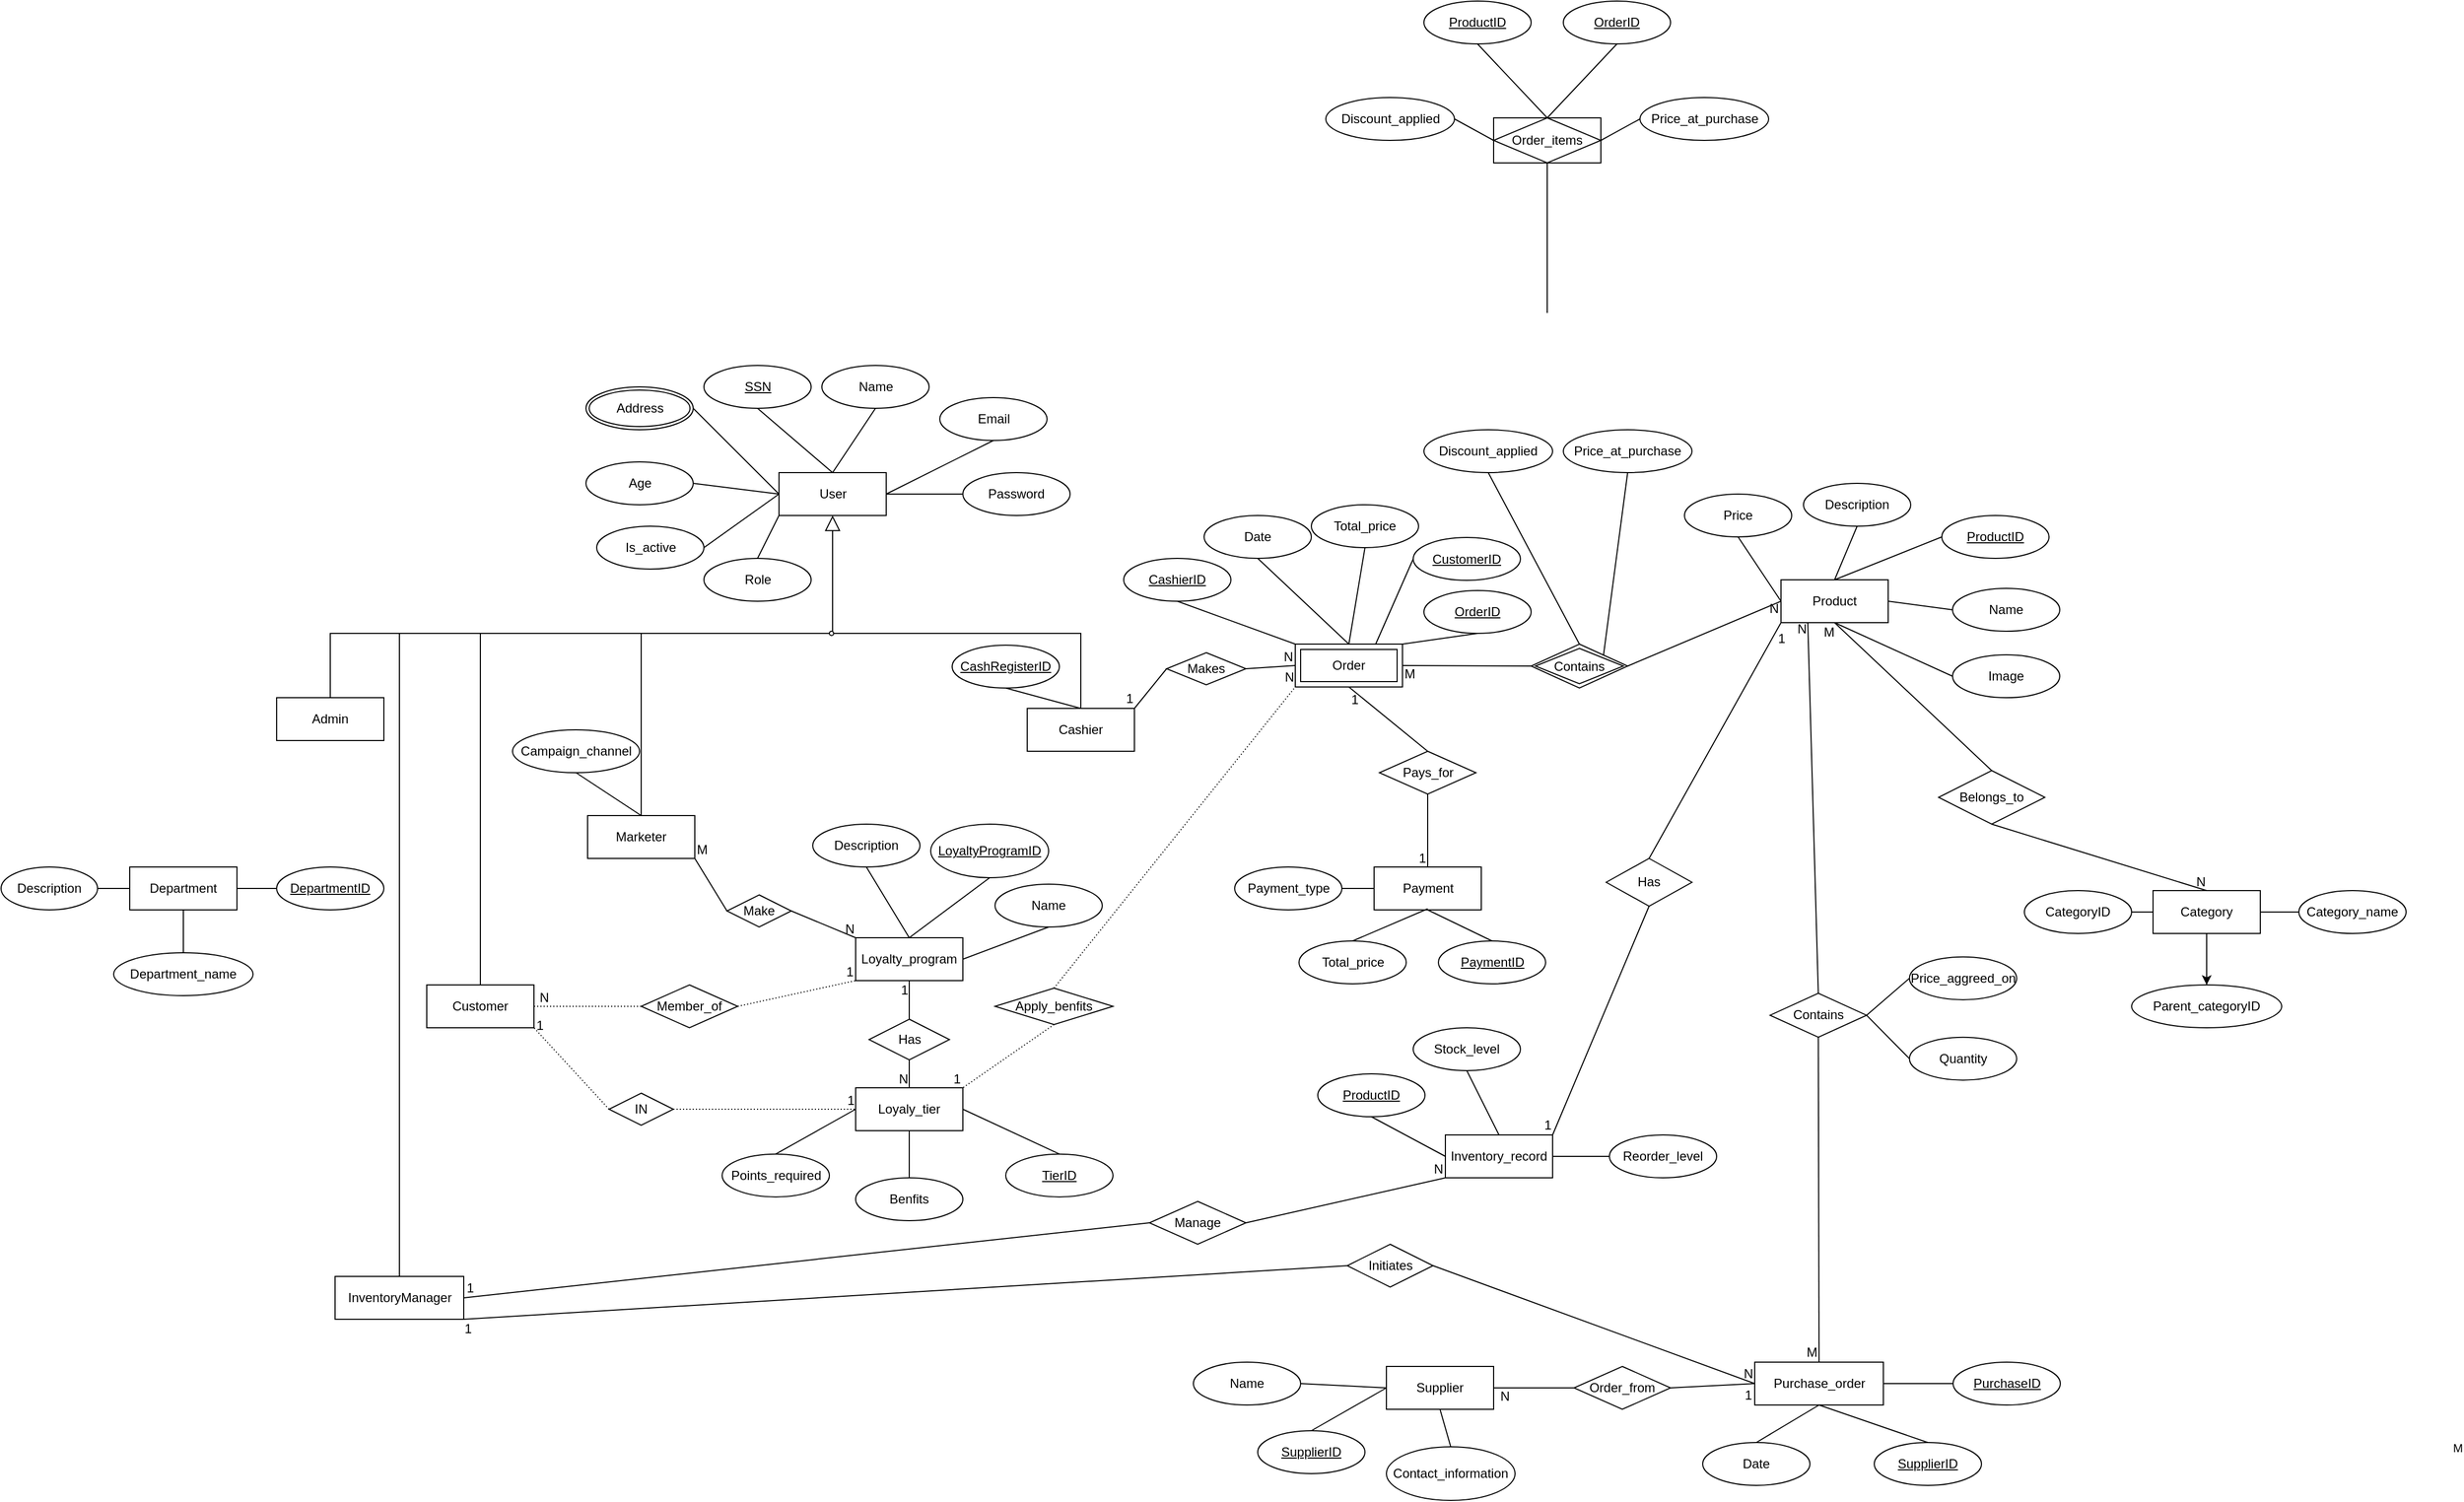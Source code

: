 <mxfile version="24.4.13" type="device">
  <diagram name="Page-1" id="SqZLlDfFhaz4LMvXTccD">
    <mxGraphModel dx="2619" dy="1560" grid="1" gridSize="10" guides="1" tooltips="1" connect="1" arrows="1" fold="1" page="1" pageScale="1" pageWidth="1693" pageHeight="1095" math="0" shadow="0">
      <root>
        <mxCell id="0" />
        <mxCell id="1" parent="0" />
        <mxCell id="CtKdvIsCzXZfjWhhqWLQ-3" value="InventoryManager" style="whiteSpace=wrap;html=1;align=center;labelBackgroundColor=none;" vertex="1" parent="1">
          <mxGeometry x="84.5" y="870" width="120" height="40" as="geometry" />
        </mxCell>
        <mxCell id="CtKdvIsCzXZfjWhhqWLQ-4" value="Admin" style="whiteSpace=wrap;html=1;align=center;labelBackgroundColor=none;" vertex="1" parent="1">
          <mxGeometry x="30" y="330" width="100" height="40" as="geometry" />
        </mxCell>
        <mxCell id="CtKdvIsCzXZfjWhhqWLQ-5" value="Customer" style="whiteSpace=wrap;html=1;align=center;labelBackgroundColor=none;" vertex="1" parent="1">
          <mxGeometry x="170" y="598" width="100" height="40" as="geometry" />
        </mxCell>
        <mxCell id="CtKdvIsCzXZfjWhhqWLQ-43" value="" style="edgeStyle=orthogonalEdgeStyle;rounded=0;orthogonalLoop=1;jettySize=auto;html=1;entryX=0.5;entryY=0;entryDx=0;entryDy=0;endArrow=none;endFill=0;labelBackgroundColor=none;fontColor=default;" edge="1" parent="1" source="CtKdvIsCzXZfjWhhqWLQ-35" target="CtKdvIsCzXZfjWhhqWLQ-5">
          <mxGeometry relative="1" as="geometry">
            <mxPoint x="368.5" y="420" as="targetPoint" />
          </mxGeometry>
        </mxCell>
        <mxCell id="CtKdvIsCzXZfjWhhqWLQ-44" style="edgeStyle=orthogonalEdgeStyle;rounded=0;orthogonalLoop=1;jettySize=auto;html=1;entryX=0.5;entryY=0;entryDx=0;entryDy=0;endArrow=none;endFill=0;labelBackgroundColor=none;fontColor=default;" edge="1" parent="1" source="CtKdvIsCzXZfjWhhqWLQ-35" target="CtKdvIsCzXZfjWhhqWLQ-6">
          <mxGeometry relative="1" as="geometry" />
        </mxCell>
        <mxCell id="CtKdvIsCzXZfjWhhqWLQ-45" style="edgeStyle=orthogonalEdgeStyle;rounded=0;orthogonalLoop=1;jettySize=auto;html=1;entryX=0.5;entryY=0;entryDx=0;entryDy=0;endArrow=none;endFill=0;labelBackgroundColor=none;fontColor=default;" edge="1" parent="1" source="CtKdvIsCzXZfjWhhqWLQ-35" target="CtKdvIsCzXZfjWhhqWLQ-3">
          <mxGeometry relative="1" as="geometry" />
        </mxCell>
        <mxCell id="CtKdvIsCzXZfjWhhqWLQ-35" value="" style="verticalAlign=bottom;html=1;ellipse;fontFamily=Helvetica;fontSize=11;labelBackgroundColor=none;" vertex="1" parent="1">
          <mxGeometry x="545.5" y="268" width="4" height="4" as="geometry" />
        </mxCell>
        <mxCell id="CtKdvIsCzXZfjWhhqWLQ-36" value="" style="edgeStyle=elbowEdgeStyle;html=1;endSize=12;endArrow=block;endFill=0;elbow=horizontal;rounded=0;labelBackgroundColor=none;fontFamily=Helvetica;fontSize=11;fontColor=default;shape=connector;entryX=0.5;entryY=1;entryDx=0;entryDy=0;" edge="1" source="CtKdvIsCzXZfjWhhqWLQ-35" parent="1" target="CtKdvIsCzXZfjWhhqWLQ-1">
          <mxGeometry x="1" relative="1" as="geometry">
            <mxPoint x="547.5" y="374" as="targetPoint" />
          </mxGeometry>
        </mxCell>
        <mxCell id="CtKdvIsCzXZfjWhhqWLQ-37" value="" style="edgeStyle=elbowEdgeStyle;html=1;elbow=vertical;verticalAlign=bottom;endArrow=none;rounded=0;labelBackgroundColor=none;fontFamily=Helvetica;fontSize=11;fontColor=default;startSize=14;shape=connector;entryX=0.5;entryY=0;entryDx=0;entryDy=0;" edge="1" source="CtKdvIsCzXZfjWhhqWLQ-35" parent="1" target="CtKdvIsCzXZfjWhhqWLQ-2">
          <mxGeometry x="1" relative="1" as="geometry">
            <mxPoint x="617.5" y="295" as="targetPoint" />
            <Array as="points">
              <mxPoint x="587.5" y="270" />
            </Array>
          </mxGeometry>
        </mxCell>
        <mxCell id="CtKdvIsCzXZfjWhhqWLQ-38" value="" style="edgeStyle=elbowEdgeStyle;html=1;elbow=vertical;verticalAlign=bottom;endArrow=none;rounded=0;labelBackgroundColor=none;fontFamily=Helvetica;fontSize=11;fontColor=default;startSize=14;shape=connector;entryX=0.5;entryY=0;entryDx=0;entryDy=0;" edge="1" source="CtKdvIsCzXZfjWhhqWLQ-35" parent="1" target="CtKdvIsCzXZfjWhhqWLQ-4">
          <mxGeometry x="1" relative="1" as="geometry">
            <mxPoint x="477.5" y="295" as="targetPoint" />
            <Array as="points">
              <mxPoint x="507.5" y="270" />
            </Array>
          </mxGeometry>
        </mxCell>
        <mxCell id="CtKdvIsCzXZfjWhhqWLQ-76" value="" style="group" vertex="1" connectable="0" parent="1">
          <mxGeometry x="-227" y="488" width="357" height="120" as="geometry" />
        </mxCell>
        <mxCell id="CtKdvIsCzXZfjWhhqWLQ-66" value="Department" style="whiteSpace=wrap;html=1;align=center;movable=1;resizable=1;rotatable=1;deletable=1;editable=1;locked=0;connectable=1;labelBackgroundColor=none;" vertex="1" parent="CtKdvIsCzXZfjWhhqWLQ-76">
          <mxGeometry x="120" width="100" height="40" as="geometry" />
        </mxCell>
        <mxCell id="CtKdvIsCzXZfjWhhqWLQ-67" value="" style="endArrow=none;html=1;rounded=0;entryX=1;entryY=0.5;entryDx=0;entryDy=0;exitX=0;exitY=0.5;exitDx=0;exitDy=0;movable=1;resizable=1;rotatable=1;deletable=1;editable=1;locked=0;connectable=1;labelBackgroundColor=none;fontColor=default;" edge="1" parent="CtKdvIsCzXZfjWhhqWLQ-76" source="CtKdvIsCzXZfjWhhqWLQ-68" target="CtKdvIsCzXZfjWhhqWLQ-66">
          <mxGeometry relative="1" as="geometry">
            <mxPoint x="300" y="20" as="sourcePoint" />
            <mxPoint x="250" y="20" as="targetPoint" />
          </mxGeometry>
        </mxCell>
        <mxCell id="CtKdvIsCzXZfjWhhqWLQ-68" value="&lt;u&gt;DepartmentID&lt;/u&gt;" style="ellipse;whiteSpace=wrap;html=1;align=center;movable=1;resizable=1;rotatable=1;deletable=1;editable=1;locked=0;connectable=1;labelBackgroundColor=none;" vertex="1" parent="CtKdvIsCzXZfjWhhqWLQ-76">
          <mxGeometry x="257" width="100" height="40" as="geometry" />
        </mxCell>
        <mxCell id="CtKdvIsCzXZfjWhhqWLQ-71" value="" style="endArrow=none;html=1;rounded=0;entryX=0.5;entryY=1;entryDx=0;entryDy=0;exitX=0.5;exitY=0;exitDx=0;exitDy=0;movable=1;resizable=1;rotatable=1;deletable=1;editable=1;locked=0;connectable=1;labelBackgroundColor=none;fontColor=default;" edge="1" parent="CtKdvIsCzXZfjWhhqWLQ-76" source="CtKdvIsCzXZfjWhhqWLQ-72" target="CtKdvIsCzXZfjWhhqWLQ-66">
          <mxGeometry relative="1" as="geometry">
            <mxPoint x="170" y="110" as="sourcePoint" />
            <mxPoint x="90" y="110" as="targetPoint" />
          </mxGeometry>
        </mxCell>
        <mxCell id="CtKdvIsCzXZfjWhhqWLQ-72" value="Department_name" style="ellipse;whiteSpace=wrap;html=1;align=center;movable=1;resizable=1;rotatable=1;deletable=1;editable=1;locked=0;connectable=1;labelBackgroundColor=none;" vertex="1" parent="CtKdvIsCzXZfjWhhqWLQ-76">
          <mxGeometry x="105" y="80" width="130" height="40" as="geometry" />
        </mxCell>
        <mxCell id="CtKdvIsCzXZfjWhhqWLQ-73" value="Description" style="ellipse;whiteSpace=wrap;html=1;align=center;movable=1;resizable=1;rotatable=1;deletable=1;editable=1;locked=0;connectable=1;labelBackgroundColor=none;" vertex="1" parent="CtKdvIsCzXZfjWhhqWLQ-76">
          <mxGeometry width="90" height="40" as="geometry" />
        </mxCell>
        <mxCell id="CtKdvIsCzXZfjWhhqWLQ-74" value="" style="endArrow=none;html=1;rounded=0;entryX=0;entryY=0.5;entryDx=0;entryDy=0;exitX=1;exitY=0.5;exitDx=0;exitDy=0;movable=1;resizable=1;rotatable=1;deletable=1;editable=1;locked=0;connectable=1;labelBackgroundColor=none;fontColor=default;" edge="1" parent="CtKdvIsCzXZfjWhhqWLQ-76" source="CtKdvIsCzXZfjWhhqWLQ-73" target="CtKdvIsCzXZfjWhhqWLQ-66">
          <mxGeometry relative="1" as="geometry">
            <mxPoint x="180" y="90" as="sourcePoint" />
            <mxPoint x="180" y="50" as="targetPoint" />
          </mxGeometry>
        </mxCell>
        <mxCell id="CtKdvIsCzXZfjWhhqWLQ-89" value="" style="endArrow=none;html=1;rounded=0;entryX=0.5;entryY=0;entryDx=0;entryDy=0;exitX=0.5;exitY=1;exitDx=0;exitDy=0;labelBackgroundColor=none;fontColor=default;" edge="1" parent="1" source="CtKdvIsCzXZfjWhhqWLQ-84">
          <mxGeometry relative="1" as="geometry">
            <mxPoint x="1380" y="-38" as="sourcePoint" />
            <mxPoint x="1215" y="-29" as="targetPoint" />
          </mxGeometry>
        </mxCell>
        <mxCell id="CtKdvIsCzXZfjWhhqWLQ-143" value="" style="group" vertex="1" connectable="0" parent="1">
          <mxGeometry x="250" y="360" width="170" height="120" as="geometry" />
        </mxCell>
        <mxCell id="CtKdvIsCzXZfjWhhqWLQ-6" value="Marketer" style="whiteSpace=wrap;html=1;align=center;labelBackgroundColor=none;" vertex="1" parent="CtKdvIsCzXZfjWhhqWLQ-143">
          <mxGeometry x="70" y="80" width="100" height="40" as="geometry" />
        </mxCell>
        <mxCell id="CtKdvIsCzXZfjWhhqWLQ-113" value="Campaign_channel" style="ellipse;whiteSpace=wrap;html=1;align=center;" vertex="1" parent="CtKdvIsCzXZfjWhhqWLQ-143">
          <mxGeometry width="118.5" height="40" as="geometry" />
        </mxCell>
        <mxCell id="CtKdvIsCzXZfjWhhqWLQ-114" value="" style="endArrow=none;html=1;rounded=0;exitX=0.5;exitY=0;exitDx=0;exitDy=0;entryX=0.5;entryY=1;entryDx=0;entryDy=0;" edge="1" parent="CtKdvIsCzXZfjWhhqWLQ-143" target="CtKdvIsCzXZfjWhhqWLQ-113" source="CtKdvIsCzXZfjWhhqWLQ-6">
          <mxGeometry relative="1" as="geometry">
            <mxPoint x="260" y="-65.5" as="sourcePoint" />
            <mxPoint x="610" y="-35.5" as="targetPoint" />
          </mxGeometry>
        </mxCell>
        <mxCell id="CtKdvIsCzXZfjWhhqWLQ-144" value="" style="group" vertex="1" connectable="0" parent="1">
          <mxGeometry x="660" y="281" width="170" height="99" as="geometry" />
        </mxCell>
        <mxCell id="CtKdvIsCzXZfjWhhqWLQ-2" value="Cashier" style="whiteSpace=wrap;html=1;align=center;labelBackgroundColor=none;" vertex="1" parent="CtKdvIsCzXZfjWhhqWLQ-144">
          <mxGeometry x="70" y="59" width="100" height="40" as="geometry" />
        </mxCell>
        <mxCell id="CtKdvIsCzXZfjWhhqWLQ-47" value="" style="endArrow=none;html=1;rounded=0;entryX=0.5;entryY=0;entryDx=0;entryDy=0;exitX=0.5;exitY=1;exitDx=0;exitDy=0;labelBackgroundColor=none;fontColor=default;" edge="1" parent="CtKdvIsCzXZfjWhhqWLQ-144" source="CtKdvIsCzXZfjWhhqWLQ-63" target="CtKdvIsCzXZfjWhhqWLQ-2">
          <mxGeometry relative="1" as="geometry">
            <mxPoint x="368.5" y="59" as="sourcePoint" />
            <mxPoint x="328.5" y="179" as="targetPoint" />
          </mxGeometry>
        </mxCell>
        <mxCell id="CtKdvIsCzXZfjWhhqWLQ-63" value="&lt;u&gt;CashRegisterID&lt;/u&gt;" style="ellipse;whiteSpace=wrap;html=1;align=center;labelBackgroundColor=none;" vertex="1" parent="CtKdvIsCzXZfjWhhqWLQ-144">
          <mxGeometry width="100" height="40" as="geometry" />
        </mxCell>
        <mxCell id="CtKdvIsCzXZfjWhhqWLQ-84" value="Order_items" style="shape=associativeEntity;whiteSpace=wrap;html=1;align=center;" vertex="1" parent="1">
          <mxGeometry x="1165" y="-211" width="100" height="42" as="geometry" />
        </mxCell>
        <mxCell id="CtKdvIsCzXZfjWhhqWLQ-105" value="&lt;u&gt;OrderID&lt;/u&gt;" style="ellipse;whiteSpace=wrap;html=1;align=center;labelBackgroundColor=none;" vertex="1" parent="1">
          <mxGeometry x="1230" y="-320" width="100" height="40" as="geometry" />
        </mxCell>
        <mxCell id="CtKdvIsCzXZfjWhhqWLQ-106" value="" style="endArrow=none;html=1;rounded=0;entryX=0.5;entryY=0;entryDx=0;entryDy=0;exitX=0.5;exitY=1;exitDx=0;exitDy=0;labelBackgroundColor=none;fontColor=default;" edge="1" parent="1" source="CtKdvIsCzXZfjWhhqWLQ-105" target="CtKdvIsCzXZfjWhhqWLQ-84">
          <mxGeometry relative="1" as="geometry">
            <mxPoint x="1150" y="-320" as="sourcePoint" />
            <mxPoint x="1210" y="-231" as="targetPoint" />
          </mxGeometry>
        </mxCell>
        <mxCell id="CtKdvIsCzXZfjWhhqWLQ-107" value="&lt;u&gt;ProductID&lt;/u&gt;" style="ellipse;whiteSpace=wrap;html=1;align=center;" vertex="1" parent="1">
          <mxGeometry x="1100" y="-320" width="100" height="40" as="geometry" />
        </mxCell>
        <mxCell id="CtKdvIsCzXZfjWhhqWLQ-108" value="" style="endArrow=none;html=1;rounded=0;exitX=0.5;exitY=1;exitDx=0;exitDy=0;entryX=0.5;entryY=0;entryDx=0;entryDy=0;" edge="1" parent="1" source="CtKdvIsCzXZfjWhhqWLQ-107" target="CtKdvIsCzXZfjWhhqWLQ-84">
          <mxGeometry relative="1" as="geometry">
            <mxPoint x="1120" y="-141" as="sourcePoint" />
            <mxPoint x="1210" y="-231" as="targetPoint" />
          </mxGeometry>
        </mxCell>
        <mxCell id="CtKdvIsCzXZfjWhhqWLQ-151" value="Price_at_purchase" style="ellipse;whiteSpace=wrap;html=1;align=center;labelBackgroundColor=none;" vertex="1" parent="1">
          <mxGeometry x="1301.5" y="-230" width="120" height="40" as="geometry" />
        </mxCell>
        <mxCell id="CtKdvIsCzXZfjWhhqWLQ-152" value="" style="endArrow=none;html=1;rounded=0;entryX=1;entryY=0.5;entryDx=0;entryDy=0;exitX=0;exitY=0.5;exitDx=0;exitDy=0;labelBackgroundColor=none;fontColor=default;" edge="1" parent="1" source="CtKdvIsCzXZfjWhhqWLQ-151" target="CtKdvIsCzXZfjWhhqWLQ-84">
          <mxGeometry relative="1" as="geometry">
            <mxPoint x="1218.5" y="-230" as="sourcePoint" />
            <mxPoint x="1236.5" y="12" as="targetPoint" />
          </mxGeometry>
        </mxCell>
        <mxCell id="CtKdvIsCzXZfjWhhqWLQ-153" value="Discount_applied" style="ellipse;whiteSpace=wrap;html=1;align=center;labelBackgroundColor=none;" vertex="1" parent="1">
          <mxGeometry x="1008.5" y="-230" width="120" height="40" as="geometry" />
        </mxCell>
        <mxCell id="CtKdvIsCzXZfjWhhqWLQ-154" value="" style="endArrow=none;html=1;rounded=0;exitX=1;exitY=0.5;exitDx=0;exitDy=0;entryX=0;entryY=0.5;entryDx=0;entryDy=0;" edge="1" parent="1" source="CtKdvIsCzXZfjWhhqWLQ-153" target="CtKdvIsCzXZfjWhhqWLQ-84">
          <mxGeometry relative="1" as="geometry">
            <mxPoint x="1158.5" y="-239" as="sourcePoint" />
            <mxPoint x="1213.5" y="2" as="targetPoint" />
          </mxGeometry>
        </mxCell>
        <mxCell id="CtKdvIsCzXZfjWhhqWLQ-178" value="" style="group" vertex="1" connectable="0" parent="1">
          <mxGeometry x="318.5" y="20" width="451.5" height="220" as="geometry" />
        </mxCell>
        <mxCell id="CtKdvIsCzXZfjWhhqWLQ-1" value="User" style="whiteSpace=wrap;html=1;align=center;labelBackgroundColor=none;" vertex="1" parent="CtKdvIsCzXZfjWhhqWLQ-178">
          <mxGeometry x="180" y="100" width="100" height="40" as="geometry" />
        </mxCell>
        <mxCell id="CtKdvIsCzXZfjWhhqWLQ-23" value="Name" style="ellipse;whiteSpace=wrap;html=1;align=center;labelBackgroundColor=none;" vertex="1" parent="CtKdvIsCzXZfjWhhqWLQ-178">
          <mxGeometry x="220" width="100" height="40" as="geometry" />
        </mxCell>
        <mxCell id="CtKdvIsCzXZfjWhhqWLQ-24" value="Email" style="ellipse;whiteSpace=wrap;html=1;align=center;labelBackgroundColor=none;" vertex="1" parent="CtKdvIsCzXZfjWhhqWLQ-178">
          <mxGeometry x="330" y="30" width="100" height="40" as="geometry" />
        </mxCell>
        <mxCell id="CtKdvIsCzXZfjWhhqWLQ-25" value="Password" style="ellipse;whiteSpace=wrap;html=1;align=center;labelBackgroundColor=none;" vertex="1" parent="CtKdvIsCzXZfjWhhqWLQ-178">
          <mxGeometry x="351.5" y="100" width="100" height="40" as="geometry" />
        </mxCell>
        <mxCell id="CtKdvIsCzXZfjWhhqWLQ-26" value="Age" style="ellipse;whiteSpace=wrap;html=1;align=center;labelBackgroundColor=none;" vertex="1" parent="CtKdvIsCzXZfjWhhqWLQ-178">
          <mxGeometry y="90" width="100" height="40" as="geometry" />
        </mxCell>
        <mxCell id="CtKdvIsCzXZfjWhhqWLQ-27" value="SSN" style="ellipse;whiteSpace=wrap;html=1;align=center;fontStyle=4;labelBackgroundColor=none;" vertex="1" parent="CtKdvIsCzXZfjWhhqWLQ-178">
          <mxGeometry x="110" width="100" height="40" as="geometry" />
        </mxCell>
        <mxCell id="CtKdvIsCzXZfjWhhqWLQ-28" value="Address" style="ellipse;shape=doubleEllipse;margin=3;whiteSpace=wrap;html=1;align=center;labelBackgroundColor=none;" vertex="1" parent="CtKdvIsCzXZfjWhhqWLQ-178">
          <mxGeometry y="20" width="100" height="40" as="geometry" />
        </mxCell>
        <mxCell id="CtKdvIsCzXZfjWhhqWLQ-29" value="" style="endArrow=none;html=1;rounded=0;entryX=0;entryY=0.5;entryDx=0;entryDy=0;exitX=1;exitY=0.5;exitDx=0;exitDy=0;labelBackgroundColor=none;fontColor=default;" edge="1" parent="CtKdvIsCzXZfjWhhqWLQ-178" source="CtKdvIsCzXZfjWhhqWLQ-26" target="CtKdvIsCzXZfjWhhqWLQ-1">
          <mxGeometry relative="1" as="geometry">
            <mxPoint x="200" y="150" as="sourcePoint" />
            <mxPoint x="360" y="150" as="targetPoint" />
          </mxGeometry>
        </mxCell>
        <mxCell id="CtKdvIsCzXZfjWhhqWLQ-30" value="" style="endArrow=none;html=1;rounded=0;entryX=0;entryY=0.5;entryDx=0;entryDy=0;exitX=1;exitY=0.5;exitDx=0;exitDy=0;labelBackgroundColor=none;fontColor=default;" edge="1" parent="CtKdvIsCzXZfjWhhqWLQ-178" source="CtKdvIsCzXZfjWhhqWLQ-28" target="CtKdvIsCzXZfjWhhqWLQ-1">
          <mxGeometry relative="1" as="geometry">
            <mxPoint x="97" y="160" as="sourcePoint" />
            <mxPoint x="190" y="130" as="targetPoint" />
          </mxGeometry>
        </mxCell>
        <mxCell id="CtKdvIsCzXZfjWhhqWLQ-31" value="" style="endArrow=none;html=1;rounded=0;entryX=0.5;entryY=0;entryDx=0;entryDy=0;exitX=0.5;exitY=1;exitDx=0;exitDy=0;labelBackgroundColor=none;fontColor=default;" edge="1" parent="CtKdvIsCzXZfjWhhqWLQ-178" source="CtKdvIsCzXZfjWhhqWLQ-27" target="CtKdvIsCzXZfjWhhqWLQ-1">
          <mxGeometry relative="1" as="geometry">
            <mxPoint x="97" y="90" as="sourcePoint" />
            <mxPoint x="190" y="130" as="targetPoint" />
          </mxGeometry>
        </mxCell>
        <mxCell id="CtKdvIsCzXZfjWhhqWLQ-32" value="" style="endArrow=none;html=1;rounded=0;entryX=0.5;entryY=0;entryDx=0;entryDy=0;exitX=0.5;exitY=1;exitDx=0;exitDy=0;labelBackgroundColor=none;fontColor=default;" edge="1" parent="CtKdvIsCzXZfjWhhqWLQ-178" source="CtKdvIsCzXZfjWhhqWLQ-23" target="CtKdvIsCzXZfjWhhqWLQ-1">
          <mxGeometry relative="1" as="geometry">
            <mxPoint x="107" y="100" as="sourcePoint" />
            <mxPoint x="200" y="140" as="targetPoint" />
          </mxGeometry>
        </mxCell>
        <mxCell id="CtKdvIsCzXZfjWhhqWLQ-33" value="" style="endArrow=none;html=1;rounded=0;entryX=1;entryY=0.5;entryDx=0;entryDy=0;exitX=0.5;exitY=1;exitDx=0;exitDy=0;labelBackgroundColor=none;fontColor=default;" edge="1" parent="CtKdvIsCzXZfjWhhqWLQ-178" source="CtKdvIsCzXZfjWhhqWLQ-24" target="CtKdvIsCzXZfjWhhqWLQ-1">
          <mxGeometry relative="1" as="geometry">
            <mxPoint x="117" y="110" as="sourcePoint" />
            <mxPoint x="210" y="150" as="targetPoint" />
          </mxGeometry>
        </mxCell>
        <mxCell id="CtKdvIsCzXZfjWhhqWLQ-34" value="" style="endArrow=none;html=1;rounded=0;entryX=1;entryY=0.5;entryDx=0;entryDy=0;exitX=0;exitY=0.5;exitDx=0;exitDy=0;labelBackgroundColor=none;fontColor=default;" edge="1" parent="CtKdvIsCzXZfjWhhqWLQ-178" source="CtKdvIsCzXZfjWhhqWLQ-25" target="CtKdvIsCzXZfjWhhqWLQ-1">
          <mxGeometry relative="1" as="geometry">
            <mxPoint x="127" y="120" as="sourcePoint" />
            <mxPoint x="220" y="160" as="targetPoint" />
          </mxGeometry>
        </mxCell>
        <mxCell id="CtKdvIsCzXZfjWhhqWLQ-165" value="Is_active" style="ellipse;whiteSpace=wrap;html=1;align=center;" vertex="1" parent="CtKdvIsCzXZfjWhhqWLQ-178">
          <mxGeometry x="10" y="150" width="100" height="40" as="geometry" />
        </mxCell>
        <mxCell id="CtKdvIsCzXZfjWhhqWLQ-166" value="Role" style="ellipse;whiteSpace=wrap;html=1;align=center;" vertex="1" parent="CtKdvIsCzXZfjWhhqWLQ-178">
          <mxGeometry x="110" y="180" width="100" height="40" as="geometry" />
        </mxCell>
        <mxCell id="CtKdvIsCzXZfjWhhqWLQ-167" value="" style="endArrow=none;html=1;rounded=0;exitX=1;exitY=0.5;exitDx=0;exitDy=0;entryX=0;entryY=0.5;entryDx=0;entryDy=0;" edge="1" parent="CtKdvIsCzXZfjWhhqWLQ-178" source="CtKdvIsCzXZfjWhhqWLQ-165" target="CtKdvIsCzXZfjWhhqWLQ-1">
          <mxGeometry relative="1" as="geometry">
            <mxPoint x="121.5" y="150" as="sourcePoint" />
            <mxPoint x="281.5" y="150" as="targetPoint" />
          </mxGeometry>
        </mxCell>
        <mxCell id="CtKdvIsCzXZfjWhhqWLQ-168" value="" style="endArrow=none;html=1;rounded=0;exitX=0.5;exitY=0;exitDx=0;exitDy=0;entryX=0;entryY=1;entryDx=0;entryDy=0;" edge="1" parent="CtKdvIsCzXZfjWhhqWLQ-178" source="CtKdvIsCzXZfjWhhqWLQ-166" target="CtKdvIsCzXZfjWhhqWLQ-1">
          <mxGeometry relative="1" as="geometry">
            <mxPoint x="121.5" y="150" as="sourcePoint" />
            <mxPoint x="281.5" y="150" as="targetPoint" />
          </mxGeometry>
        </mxCell>
        <mxCell id="CtKdvIsCzXZfjWhhqWLQ-173" value="" style="group" vertex="1" connectable="0" parent="1">
          <mxGeometry x="923.5" y="488" width="290" height="109" as="geometry" />
        </mxCell>
        <mxCell id="CtKdvIsCzXZfjWhhqWLQ-135" value="" style="group" vertex="1" connectable="0" parent="CtKdvIsCzXZfjWhhqWLQ-173">
          <mxGeometry width="290" height="109" as="geometry" />
        </mxCell>
        <mxCell id="CtKdvIsCzXZfjWhhqWLQ-20" value="Payment" style="whiteSpace=wrap;html=1;align=center;labelBackgroundColor=none;" vertex="1" parent="CtKdvIsCzXZfjWhhqWLQ-135">
          <mxGeometry x="130" width="100" height="40" as="geometry" />
        </mxCell>
        <mxCell id="CtKdvIsCzXZfjWhhqWLQ-115" value="&lt;u&gt;PaymentID&lt;/u&gt;" style="ellipse;whiteSpace=wrap;html=1;align=center;labelBackgroundColor=none;" vertex="1" parent="CtKdvIsCzXZfjWhhqWLQ-135">
          <mxGeometry x="190" y="69" width="100" height="40" as="geometry" />
        </mxCell>
        <mxCell id="CtKdvIsCzXZfjWhhqWLQ-116" value="" style="endArrow=none;html=1;rounded=0;entryX=0.5;entryY=1;entryDx=0;entryDy=0;exitX=0.5;exitY=0;exitDx=0;exitDy=0;labelBackgroundColor=none;fontColor=default;" edge="1" parent="CtKdvIsCzXZfjWhhqWLQ-135" source="CtKdvIsCzXZfjWhhqWLQ-115" target="CtKdvIsCzXZfjWhhqWLQ-20">
          <mxGeometry relative="1" as="geometry">
            <mxPoint x="110" y="69" as="sourcePoint" />
            <mxPoint x="170" y="158" as="targetPoint" />
          </mxGeometry>
        </mxCell>
        <mxCell id="CtKdvIsCzXZfjWhhqWLQ-117" value="Total_price" style="ellipse;whiteSpace=wrap;html=1;align=center;" vertex="1" parent="CtKdvIsCzXZfjWhhqWLQ-135">
          <mxGeometry x="60" y="69" width="100" height="40" as="geometry" />
        </mxCell>
        <mxCell id="CtKdvIsCzXZfjWhhqWLQ-118" value="" style="endArrow=none;html=1;rounded=0;exitX=0.5;exitY=0;exitDx=0;exitDy=0;" edge="1" parent="CtKdvIsCzXZfjWhhqWLQ-135" source="CtKdvIsCzXZfjWhhqWLQ-117">
          <mxGeometry relative="1" as="geometry">
            <mxPoint x="80" y="248" as="sourcePoint" />
            <mxPoint x="180" y="39" as="targetPoint" />
          </mxGeometry>
        </mxCell>
        <mxCell id="CtKdvIsCzXZfjWhhqWLQ-119" value="Payment_type" style="ellipse;whiteSpace=wrap;html=1;align=center;" vertex="1" parent="CtKdvIsCzXZfjWhhqWLQ-135">
          <mxGeometry width="100" height="40" as="geometry" />
        </mxCell>
        <mxCell id="CtKdvIsCzXZfjWhhqWLQ-120" value="" style="endArrow=none;html=1;rounded=0;exitX=1;exitY=0.5;exitDx=0;exitDy=0;entryX=0;entryY=0.5;entryDx=0;entryDy=0;" edge="1" parent="CtKdvIsCzXZfjWhhqWLQ-135" source="CtKdvIsCzXZfjWhhqWLQ-119" target="CtKdvIsCzXZfjWhhqWLQ-20">
          <mxGeometry relative="1" as="geometry">
            <mxPoint x="120" y="79" as="sourcePoint" />
            <mxPoint x="190" y="49" as="targetPoint" />
          </mxGeometry>
        </mxCell>
        <mxCell id="CtKdvIsCzXZfjWhhqWLQ-192" value="Belongs_to" style="shape=rhombus;perimeter=rhombusPerimeter;whiteSpace=wrap;html=1;align=center;rotation=0;" vertex="1" parent="1">
          <mxGeometry x="1580" y="398" width="99" height="50" as="geometry" />
        </mxCell>
        <mxCell id="CtKdvIsCzXZfjWhhqWLQ-197" value="" style="endArrow=none;html=1;rounded=0;entryX=0.5;entryY=0;entryDx=0;entryDy=0;exitX=0.5;exitY=1;exitDx=0;exitDy=0;" edge="1" parent="1" source="CtKdvIsCzXZfjWhhqWLQ-192" target="CtKdvIsCzXZfjWhhqWLQ-58">
          <mxGeometry relative="1" as="geometry">
            <mxPoint x="1380" y="420" as="sourcePoint" />
            <mxPoint x="1540" y="420" as="targetPoint" />
          </mxGeometry>
        </mxCell>
        <mxCell id="CtKdvIsCzXZfjWhhqWLQ-198" value="N" style="resizable=0;html=1;whiteSpace=wrap;align=right;verticalAlign=bottom;" connectable="0" vertex="1" parent="CtKdvIsCzXZfjWhhqWLQ-197">
          <mxGeometry x="1" relative="1" as="geometry" />
        </mxCell>
        <mxCell id="CtKdvIsCzXZfjWhhqWLQ-199" value="" style="endArrow=none;html=1;rounded=0;entryX=0.5;entryY=1;entryDx=0;entryDy=0;exitX=0.5;exitY=0;exitDx=0;exitDy=0;" edge="1" parent="1" source="CtKdvIsCzXZfjWhhqWLQ-192" target="CtKdvIsCzXZfjWhhqWLQ-15">
          <mxGeometry relative="1" as="geometry">
            <mxPoint x="1380" y="420" as="sourcePoint" />
            <mxPoint x="1540" y="420" as="targetPoint" />
          </mxGeometry>
        </mxCell>
        <mxCell id="CtKdvIsCzXZfjWhhqWLQ-200" value="M" style="resizable=0;html=1;whiteSpace=wrap;align=right;verticalAlign=bottom;" connectable="0" vertex="1" parent="CtKdvIsCzXZfjWhhqWLQ-199">
          <mxGeometry x="1" relative="1" as="geometry">
            <mxPoint x="2" y="18" as="offset" />
          </mxGeometry>
        </mxCell>
        <mxCell id="CtKdvIsCzXZfjWhhqWLQ-203" value="" style="group" vertex="1" connectable="0" parent="1">
          <mxGeometry x="1343" y="130" width="350" height="200" as="geometry" />
        </mxCell>
        <mxCell id="CtKdvIsCzXZfjWhhqWLQ-15" value="Product" style="whiteSpace=wrap;html=1;align=center;labelBackgroundColor=none;" vertex="1" parent="CtKdvIsCzXZfjWhhqWLQ-203">
          <mxGeometry x="90" y="90" width="100" height="40" as="geometry" />
        </mxCell>
        <mxCell id="CtKdvIsCzXZfjWhhqWLQ-52" value="&lt;u&gt;ProductID&lt;/u&gt;" style="ellipse;whiteSpace=wrap;html=1;align=center;labelBackgroundColor=none;" vertex="1" parent="CtKdvIsCzXZfjWhhqWLQ-203">
          <mxGeometry x="240" y="30" width="100" height="40" as="geometry" />
        </mxCell>
        <mxCell id="CtKdvIsCzXZfjWhhqWLQ-54" value="Name" style="ellipse;whiteSpace=wrap;html=1;align=center;labelBackgroundColor=none;" vertex="1" parent="CtKdvIsCzXZfjWhhqWLQ-203">
          <mxGeometry x="250" y="98" width="100" height="40" as="geometry" />
        </mxCell>
        <mxCell id="CtKdvIsCzXZfjWhhqWLQ-56" value="Description" style="ellipse;whiteSpace=wrap;html=1;align=center;labelBackgroundColor=none;" vertex="1" parent="CtKdvIsCzXZfjWhhqWLQ-203">
          <mxGeometry x="111" width="100" height="40" as="geometry" />
        </mxCell>
        <mxCell id="CtKdvIsCzXZfjWhhqWLQ-59" value="Price" style="ellipse;whiteSpace=wrap;html=1;align=center;labelBackgroundColor=none;" vertex="1" parent="CtKdvIsCzXZfjWhhqWLQ-203">
          <mxGeometry y="10" width="100" height="40" as="geometry" />
        </mxCell>
        <mxCell id="CtKdvIsCzXZfjWhhqWLQ-61" value="Image" style="ellipse;whiteSpace=wrap;html=1;align=center;labelBackgroundColor=none;" vertex="1" parent="CtKdvIsCzXZfjWhhqWLQ-203">
          <mxGeometry x="250" y="160" width="100" height="40" as="geometry" />
        </mxCell>
        <mxCell id="CtKdvIsCzXZfjWhhqWLQ-53" value="" style="endArrow=none;html=1;rounded=0;entryX=0.5;entryY=0;entryDx=0;entryDy=0;exitX=0;exitY=0.5;exitDx=0;exitDy=0;labelBackgroundColor=none;fontColor=default;" edge="1" parent="CtKdvIsCzXZfjWhhqWLQ-203" source="CtKdvIsCzXZfjWhhqWLQ-52" target="CtKdvIsCzXZfjWhhqWLQ-15">
          <mxGeometry relative="1" as="geometry">
            <mxPoint x="230" y="40" as="sourcePoint" />
            <mxPoint x="210" y="10" as="targetPoint" />
          </mxGeometry>
        </mxCell>
        <mxCell id="CtKdvIsCzXZfjWhhqWLQ-55" value="" style="endArrow=none;html=1;rounded=0;entryX=1;entryY=0.5;entryDx=0;entryDy=0;exitX=0;exitY=0.5;exitDx=0;exitDy=0;labelBackgroundColor=none;fontColor=default;" edge="1" parent="CtKdvIsCzXZfjWhhqWLQ-203" source="CtKdvIsCzXZfjWhhqWLQ-54" target="CtKdvIsCzXZfjWhhqWLQ-15">
          <mxGeometry relative="1" as="geometry">
            <mxPoint x="450" y="70" as="sourcePoint" />
            <mxPoint x="430" y="40" as="targetPoint" />
          </mxGeometry>
        </mxCell>
        <mxCell id="CtKdvIsCzXZfjWhhqWLQ-57" value="" style="endArrow=none;html=1;rounded=0;entryX=0.5;entryY=0;entryDx=0;entryDy=0;exitX=0.5;exitY=1;exitDx=0;exitDy=0;labelBackgroundColor=none;fontColor=default;" edge="1" parent="CtKdvIsCzXZfjWhhqWLQ-203" source="CtKdvIsCzXZfjWhhqWLQ-56" target="CtKdvIsCzXZfjWhhqWLQ-15">
          <mxGeometry relative="1" as="geometry">
            <mxPoint x="460" y="150" as="sourcePoint" />
            <mxPoint x="440" y="120" as="targetPoint" />
          </mxGeometry>
        </mxCell>
        <mxCell id="CtKdvIsCzXZfjWhhqWLQ-60" value="" style="endArrow=none;html=1;rounded=0;entryX=0;entryY=0.5;entryDx=0;entryDy=0;exitX=0.5;exitY=1;exitDx=0;exitDy=0;labelBackgroundColor=none;fontColor=default;" edge="1" parent="CtKdvIsCzXZfjWhhqWLQ-203" source="CtKdvIsCzXZfjWhhqWLQ-59" target="CtKdvIsCzXZfjWhhqWLQ-15">
          <mxGeometry relative="1" as="geometry">
            <mxPoint x="450" y="230" as="sourcePoint" />
            <mxPoint x="80" y="190" as="targetPoint" />
          </mxGeometry>
        </mxCell>
        <mxCell id="CtKdvIsCzXZfjWhhqWLQ-62" value="" style="endArrow=none;html=1;rounded=0;entryX=0.5;entryY=1;entryDx=0;entryDy=0;exitX=0;exitY=0.5;exitDx=0;exitDy=0;labelBackgroundColor=none;fontColor=default;" edge="1" parent="CtKdvIsCzXZfjWhhqWLQ-203" source="CtKdvIsCzXZfjWhhqWLQ-61" target="CtKdvIsCzXZfjWhhqWLQ-15">
          <mxGeometry relative="1" as="geometry">
            <mxPoint x="810" y="180" as="sourcePoint" />
            <mxPoint x="440" y="140" as="targetPoint" />
          </mxGeometry>
        </mxCell>
        <mxCell id="CtKdvIsCzXZfjWhhqWLQ-206" value="" style="endArrow=none;html=1;rounded=0;entryX=0;entryY=0.5;entryDx=0;entryDy=0;exitX=1;exitY=0.5;exitDx=0;exitDy=0;" edge="1" parent="1" source="CtKdvIsCzXZfjWhhqWLQ-86" target="CtKdvIsCzXZfjWhhqWLQ-15">
          <mxGeometry relative="1" as="geometry">
            <mxPoint x="1310" y="360" as="sourcePoint" />
            <mxPoint x="1470" y="360" as="targetPoint" />
          </mxGeometry>
        </mxCell>
        <mxCell id="CtKdvIsCzXZfjWhhqWLQ-207" value="N" style="resizable=0;html=1;whiteSpace=wrap;align=right;verticalAlign=bottom;" connectable="0" vertex="1" parent="CtKdvIsCzXZfjWhhqWLQ-206">
          <mxGeometry x="1" relative="1" as="geometry">
            <mxPoint x="-1" y="16" as="offset" />
          </mxGeometry>
        </mxCell>
        <mxCell id="CtKdvIsCzXZfjWhhqWLQ-208" value="" style="endArrow=none;html=1;rounded=0;entryX=1;entryY=0.5;entryDx=0;entryDy=0;exitX=0;exitY=0.5;exitDx=0;exitDy=0;" edge="1" parent="1" source="CtKdvIsCzXZfjWhhqWLQ-86" target="CtKdvIsCzXZfjWhhqWLQ-230">
          <mxGeometry relative="1" as="geometry">
            <mxPoint x="1310" y="360" as="sourcePoint" />
            <mxPoint x="1080" y="300" as="targetPoint" />
          </mxGeometry>
        </mxCell>
        <mxCell id="CtKdvIsCzXZfjWhhqWLQ-209" value="M" style="resizable=0;html=1;whiteSpace=wrap;align=right;verticalAlign=bottom;" connectable="0" vertex="1" parent="CtKdvIsCzXZfjWhhqWLQ-208">
          <mxGeometry x="1" relative="1" as="geometry">
            <mxPoint x="13" y="16" as="offset" />
          </mxGeometry>
        </mxCell>
        <mxCell id="CtKdvIsCzXZfjWhhqWLQ-210" value="" style="endArrow=none;html=1;rounded=0;entryX=0.25;entryY=1;entryDx=0;entryDy=0;exitX=0.5;exitY=1;exitDx=0;exitDy=0;" edge="1" parent="1" source="CtKdvIsCzXZfjWhhqWLQ-155" target="CtKdvIsCzXZfjWhhqWLQ-15">
          <mxGeometry relative="1" as="geometry">
            <mxPoint x="1260" y="400" as="sourcePoint" />
            <mxPoint x="1420" y="400" as="targetPoint" />
          </mxGeometry>
        </mxCell>
        <mxCell id="CtKdvIsCzXZfjWhhqWLQ-211" value="N" style="resizable=0;html=1;whiteSpace=wrap;align=right;verticalAlign=bottom;" connectable="0" vertex="1" parent="CtKdvIsCzXZfjWhhqWLQ-210">
          <mxGeometry x="1" relative="1" as="geometry">
            <mxPoint x="1" y="15" as="offset" />
          </mxGeometry>
        </mxCell>
        <mxCell id="CtKdvIsCzXZfjWhhqWLQ-212" value="" style="endArrow=none;html=1;rounded=0;entryX=0.5;entryY=0;entryDx=0;entryDy=0;exitX=0.5;exitY=0;exitDx=0;exitDy=0;" edge="1" parent="1" source="CtKdvIsCzXZfjWhhqWLQ-155" target="CtKdvIsCzXZfjWhhqWLQ-22">
          <mxGeometry relative="1" as="geometry">
            <mxPoint x="990" y="810" as="sourcePoint" />
            <mxPoint x="1150" y="810" as="targetPoint" />
          </mxGeometry>
        </mxCell>
        <mxCell id="CtKdvIsCzXZfjWhhqWLQ-213" value="M" style="resizable=0;html=1;whiteSpace=wrap;align=right;verticalAlign=bottom;" connectable="0" vertex="1" parent="CtKdvIsCzXZfjWhhqWLQ-212">
          <mxGeometry x="1" relative="1" as="geometry" />
        </mxCell>
        <mxCell id="CtKdvIsCzXZfjWhhqWLQ-215" value="" style="group" vertex="1" connectable="0" parent="1">
          <mxGeometry x="1660" y="510" width="356" height="128" as="geometry" />
        </mxCell>
        <mxCell id="CtKdvIsCzXZfjWhhqWLQ-214" value="" style="edgeStyle=orthogonalEdgeStyle;rounded=0;orthogonalLoop=1;jettySize=auto;html=1;" edge="1" parent="CtKdvIsCzXZfjWhhqWLQ-215" source="CtKdvIsCzXZfjWhhqWLQ-58" target="CtKdvIsCzXZfjWhhqWLQ-81">
          <mxGeometry relative="1" as="geometry" />
        </mxCell>
        <mxCell id="CtKdvIsCzXZfjWhhqWLQ-58" value="Category" style="whiteSpace=wrap;html=1;align=center;labelBackgroundColor=none;" vertex="1" parent="CtKdvIsCzXZfjWhhqWLQ-215">
          <mxGeometry x="120" width="100" height="40" as="geometry" />
        </mxCell>
        <mxCell id="CtKdvIsCzXZfjWhhqWLQ-77" value="Category_name" style="ellipse;whiteSpace=wrap;html=1;align=center;labelBackgroundColor=none;" vertex="1" parent="CtKdvIsCzXZfjWhhqWLQ-215">
          <mxGeometry x="256" width="100" height="40" as="geometry" />
        </mxCell>
        <mxCell id="CtKdvIsCzXZfjWhhqWLQ-78" value="" style="endArrow=none;html=1;rounded=0;entryX=1;entryY=0.5;entryDx=0;entryDy=0;exitX=0;exitY=0.5;exitDx=0;exitDy=0;labelBackgroundColor=none;fontColor=default;" edge="1" parent="CtKdvIsCzXZfjWhhqWLQ-215" source="CtKdvIsCzXZfjWhhqWLQ-77" target="CtKdvIsCzXZfjWhhqWLQ-58">
          <mxGeometry relative="1" as="geometry">
            <mxPoint x="876" y="90" as="sourcePoint" />
            <mxPoint x="256" y="20" as="targetPoint" />
          </mxGeometry>
        </mxCell>
        <mxCell id="CtKdvIsCzXZfjWhhqWLQ-79" value="CategoryID" style="ellipse;whiteSpace=wrap;html=1;align=center;labelBackgroundColor=none;" vertex="1" parent="CtKdvIsCzXZfjWhhqWLQ-215">
          <mxGeometry width="100" height="40" as="geometry" />
        </mxCell>
        <mxCell id="CtKdvIsCzXZfjWhhqWLQ-80" value="" style="endArrow=none;html=1;rounded=0;entryX=1;entryY=0.5;entryDx=0;entryDy=0;exitX=0;exitY=0.5;exitDx=0;exitDy=0;labelBackgroundColor=none;fontColor=default;" edge="1" parent="CtKdvIsCzXZfjWhhqWLQ-215" source="CtKdvIsCzXZfjWhhqWLQ-58" target="CtKdvIsCzXZfjWhhqWLQ-79">
          <mxGeometry relative="1" as="geometry">
            <mxPoint x="266" y="30" as="sourcePoint" />
            <mxPoint x="226" y="30" as="targetPoint" />
          </mxGeometry>
        </mxCell>
        <mxCell id="CtKdvIsCzXZfjWhhqWLQ-81" value="Parent_categoryID" style="ellipse;whiteSpace=wrap;html=1;align=center;labelBackgroundColor=none;" vertex="1" parent="CtKdvIsCzXZfjWhhqWLQ-215">
          <mxGeometry x="100" y="88" width="140" height="40" as="geometry" />
        </mxCell>
        <mxCell id="CtKdvIsCzXZfjWhhqWLQ-82" value="" style="endArrow=none;html=1;rounded=0;entryX=0.5;entryY=0;entryDx=0;entryDy=0;exitX=0.5;exitY=1;exitDx=0;exitDy=0;labelBackgroundColor=none;fontColor=default;" edge="1" parent="CtKdvIsCzXZfjWhhqWLQ-215" source="CtKdvIsCzXZfjWhhqWLQ-58" target="CtKdvIsCzXZfjWhhqWLQ-81">
          <mxGeometry relative="1" as="geometry">
            <mxPoint x="266" y="30" as="sourcePoint" />
            <mxPoint x="226" y="30" as="targetPoint" />
          </mxGeometry>
        </mxCell>
        <mxCell id="CtKdvIsCzXZfjWhhqWLQ-216" value="" style="group" vertex="1" connectable="0" parent="1">
          <mxGeometry x="1421.505" y="580.005" width="231.315" height="175.815" as="geometry" />
        </mxCell>
        <mxCell id="CtKdvIsCzXZfjWhhqWLQ-155" value="Contains" style="shape=rhombus;perimeter=rhombusPerimeter;whiteSpace=wrap;html=1;align=center;direction=west;rotation=0;" vertex="1" parent="CtKdvIsCzXZfjWhhqWLQ-216">
          <mxGeometry x="1.315" y="25.815" width="90" height="41" as="geometry" />
        </mxCell>
        <mxCell id="CtKdvIsCzXZfjWhhqWLQ-158" value="Quantity" style="ellipse;whiteSpace=wrap;html=1;align=center;" vertex="1" parent="CtKdvIsCzXZfjWhhqWLQ-216">
          <mxGeometry x="131.315" y="66.815" width="100" height="40" as="geometry" />
        </mxCell>
        <mxCell id="CtKdvIsCzXZfjWhhqWLQ-162" value="Price_aggreed_on" style="ellipse;whiteSpace=wrap;html=1;align=center;" vertex="1" parent="CtKdvIsCzXZfjWhhqWLQ-216">
          <mxGeometry x="131.315" y="-8.185" width="100" height="40" as="geometry" />
        </mxCell>
        <mxCell id="CtKdvIsCzXZfjWhhqWLQ-163" value="" style="endArrow=none;html=1;rounded=0;entryX=0;entryY=0.5;entryDx=0;entryDy=0;exitX=0;exitY=0.5;exitDx=0;exitDy=0;" edge="1" parent="CtKdvIsCzXZfjWhhqWLQ-216" source="CtKdvIsCzXZfjWhhqWLQ-155" target="CtKdvIsCzXZfjWhhqWLQ-158">
          <mxGeometry relative="1" as="geometry">
            <mxPoint x="-28.685" y="125.815" as="sourcePoint" />
            <mxPoint x="101.315" y="125.815" as="targetPoint" />
          </mxGeometry>
        </mxCell>
        <mxCell id="CtKdvIsCzXZfjWhhqWLQ-164" value="" style="endArrow=none;html=1;rounded=0;entryX=0;entryY=0.5;entryDx=0;entryDy=0;exitX=0;exitY=0.5;exitDx=0;exitDy=0;" edge="1" parent="CtKdvIsCzXZfjWhhqWLQ-216" source="CtKdvIsCzXZfjWhhqWLQ-155" target="CtKdvIsCzXZfjWhhqWLQ-162">
          <mxGeometry relative="1" as="geometry">
            <mxPoint x="-28.685" y="125.815" as="sourcePoint" />
            <mxPoint x="131.315" y="125.815" as="targetPoint" />
          </mxGeometry>
        </mxCell>
        <mxCell id="CtKdvIsCzXZfjWhhqWLQ-217" value="" style="group" vertex="1" connectable="0" parent="1">
          <mxGeometry x="1360" y="950" width="333.5" height="115" as="geometry" />
        </mxCell>
        <mxCell id="CtKdvIsCzXZfjWhhqWLQ-22" value="Purchase_order" style="whiteSpace=wrap;html=1;align=center;labelBackgroundColor=none;" vertex="1" parent="CtKdvIsCzXZfjWhhqWLQ-217">
          <mxGeometry x="48.5" width="120" height="40" as="geometry" />
        </mxCell>
        <mxCell id="CtKdvIsCzXZfjWhhqWLQ-145" value="&lt;u&gt;PurchaseID&lt;/u&gt;" style="ellipse;whiteSpace=wrap;html=1;align=center;" vertex="1" parent="CtKdvIsCzXZfjWhhqWLQ-217">
          <mxGeometry x="233.5" width="100" height="40" as="geometry" />
        </mxCell>
        <mxCell id="CtKdvIsCzXZfjWhhqWLQ-147" value="&lt;u&gt;SupplierID&lt;/u&gt;" style="ellipse;whiteSpace=wrap;html=1;align=center;" vertex="1" parent="CtKdvIsCzXZfjWhhqWLQ-217">
          <mxGeometry x="160" y="75" width="100" height="40" as="geometry" />
        </mxCell>
        <mxCell id="CtKdvIsCzXZfjWhhqWLQ-149" value="Date" style="ellipse;whiteSpace=wrap;html=1;align=center;" vertex="1" parent="CtKdvIsCzXZfjWhhqWLQ-217">
          <mxGeometry y="75" width="100" height="40" as="geometry" />
        </mxCell>
        <mxCell id="CtKdvIsCzXZfjWhhqWLQ-146" value="" style="endArrow=none;html=1;rounded=0;entryX=0;entryY=0.5;entryDx=0;entryDy=0;exitX=1;exitY=0.5;exitDx=0;exitDy=0;" edge="1" parent="CtKdvIsCzXZfjWhhqWLQ-217" source="CtKdvIsCzXZfjWhhqWLQ-22" target="CtKdvIsCzXZfjWhhqWLQ-145">
          <mxGeometry relative="1" as="geometry">
            <mxPoint x="180" y="20" as="sourcePoint" />
            <mxPoint x="200" y="30" as="targetPoint" />
          </mxGeometry>
        </mxCell>
        <mxCell id="CtKdvIsCzXZfjWhhqWLQ-148" value="" style="endArrow=none;html=1;rounded=0;entryX=0.5;entryY=0;entryDx=0;entryDy=0;exitX=0.5;exitY=1;exitDx=0;exitDy=0;" edge="1" parent="CtKdvIsCzXZfjWhhqWLQ-217" source="CtKdvIsCzXZfjWhhqWLQ-22" target="CtKdvIsCzXZfjWhhqWLQ-147">
          <mxGeometry relative="1" as="geometry">
            <mxPoint x="90" y="90" as="sourcePoint" />
            <mxPoint x="250" y="90" as="targetPoint" />
          </mxGeometry>
        </mxCell>
        <mxCell id="CtKdvIsCzXZfjWhhqWLQ-150" value="" style="endArrow=none;html=1;rounded=0;entryX=0.5;entryY=0;entryDx=0;entryDy=0;exitX=0.5;exitY=1;exitDx=0;exitDy=0;" edge="1" parent="CtKdvIsCzXZfjWhhqWLQ-217" source="CtKdvIsCzXZfjWhhqWLQ-22" target="CtKdvIsCzXZfjWhhqWLQ-149">
          <mxGeometry relative="1" as="geometry">
            <mxPoint x="119" y="50" as="sourcePoint" />
            <mxPoint x="220" y="85" as="targetPoint" />
          </mxGeometry>
        </mxCell>
        <mxCell id="CtKdvIsCzXZfjWhhqWLQ-219" value="" style="endArrow=none;html=1;rounded=0;entryX=1;entryY=0;entryDx=0;entryDy=0;exitX=0.5;exitY=1;exitDx=0;exitDy=0;" edge="1" parent="1" source="CtKdvIsCzXZfjWhhqWLQ-228" target="CtKdvIsCzXZfjWhhqWLQ-18">
          <mxGeometry relative="1" as="geometry">
            <mxPoint x="1325" y="520" as="sourcePoint" />
            <mxPoint x="1450" y="540" as="targetPoint" />
          </mxGeometry>
        </mxCell>
        <mxCell id="CtKdvIsCzXZfjWhhqWLQ-220" value="1" style="resizable=0;html=1;whiteSpace=wrap;align=right;verticalAlign=bottom;" connectable="0" vertex="1" parent="CtKdvIsCzXZfjWhhqWLQ-219">
          <mxGeometry x="1" relative="1" as="geometry" />
        </mxCell>
        <mxCell id="CtKdvIsCzXZfjWhhqWLQ-221" value="M" style="edgeLabel;html=1;align=center;verticalAlign=middle;resizable=0;points=[];" vertex="1" connectable="0" parent="CtKdvIsCzXZfjWhhqWLQ-219">
          <mxGeometry x="-0.889" y="1" relative="1" as="geometry">
            <mxPoint x="758" y="493" as="offset" />
          </mxGeometry>
        </mxCell>
        <mxCell id="CtKdvIsCzXZfjWhhqWLQ-225" value="" style="endArrow=none;html=1;rounded=0;entryX=0;entryY=1;entryDx=0;entryDy=0;exitX=0.5;exitY=0;exitDx=0;exitDy=0;" edge="1" parent="1" source="CtKdvIsCzXZfjWhhqWLQ-228" target="CtKdvIsCzXZfjWhhqWLQ-15">
          <mxGeometry relative="1" as="geometry">
            <mxPoint x="1325" y="460" as="sourcePoint" />
            <mxPoint x="1500" y="460" as="targetPoint" />
          </mxGeometry>
        </mxCell>
        <mxCell id="CtKdvIsCzXZfjWhhqWLQ-226" value="1" style="resizable=0;html=1;whiteSpace=wrap;align=right;verticalAlign=bottom;" connectable="0" vertex="1" parent="CtKdvIsCzXZfjWhhqWLQ-225">
          <mxGeometry x="1" relative="1" as="geometry">
            <mxPoint x="6" y="23" as="offset" />
          </mxGeometry>
        </mxCell>
        <mxCell id="CtKdvIsCzXZfjWhhqWLQ-228" value="Has" style="shape=rhombus;perimeter=rhombusPerimeter;whiteSpace=wrap;html=1;align=center;" vertex="1" parent="1">
          <mxGeometry x="1270" y="480" width="80" height="44.5" as="geometry" />
        </mxCell>
        <mxCell id="CtKdvIsCzXZfjWhhqWLQ-233" value="Pays_for" style="shape=rhombus;perimeter=rhombusPerimeter;whiteSpace=wrap;html=1;align=center;" vertex="1" parent="1">
          <mxGeometry x="1058.5" y="380" width="90" height="40" as="geometry" />
        </mxCell>
        <mxCell id="CtKdvIsCzXZfjWhhqWLQ-234" value="" style="endArrow=none;html=1;rounded=0;entryX=0.5;entryY=0;entryDx=0;entryDy=0;exitX=0.5;exitY=1;exitDx=0;exitDy=0;" edge="1" parent="1" source="CtKdvIsCzXZfjWhhqWLQ-233" target="CtKdvIsCzXZfjWhhqWLQ-20">
          <mxGeometry relative="1" as="geometry">
            <mxPoint x="1060" y="460" as="sourcePoint" />
            <mxPoint x="1220" y="460" as="targetPoint" />
          </mxGeometry>
        </mxCell>
        <mxCell id="CtKdvIsCzXZfjWhhqWLQ-235" value="1" style="resizable=0;html=1;whiteSpace=wrap;align=right;verticalAlign=bottom;" connectable="0" vertex="1" parent="CtKdvIsCzXZfjWhhqWLQ-234">
          <mxGeometry x="1" relative="1" as="geometry" />
        </mxCell>
        <mxCell id="CtKdvIsCzXZfjWhhqWLQ-236" value="" style="endArrow=none;html=1;rounded=0;entryX=0.5;entryY=1;entryDx=0;entryDy=0;exitX=0.5;exitY=0;exitDx=0;exitDy=0;" edge="1" parent="1" source="CtKdvIsCzXZfjWhhqWLQ-233" target="CtKdvIsCzXZfjWhhqWLQ-230">
          <mxGeometry relative="1" as="geometry">
            <mxPoint x="1060" y="460" as="sourcePoint" />
            <mxPoint x="1220" y="460" as="targetPoint" />
          </mxGeometry>
        </mxCell>
        <mxCell id="CtKdvIsCzXZfjWhhqWLQ-237" value="1" style="resizable=0;html=1;whiteSpace=wrap;align=right;verticalAlign=bottom;" connectable="0" vertex="1" parent="CtKdvIsCzXZfjWhhqWLQ-236">
          <mxGeometry x="1" relative="1" as="geometry">
            <mxPoint x="11" y="21" as="offset" />
          </mxGeometry>
        </mxCell>
        <mxCell id="CtKdvIsCzXZfjWhhqWLQ-238" value="Makes" style="shape=rhombus;perimeter=rhombusPerimeter;whiteSpace=wrap;html=1;align=center;" vertex="1" parent="1">
          <mxGeometry x="860" y="288" width="74" height="30" as="geometry" />
        </mxCell>
        <mxCell id="CtKdvIsCzXZfjWhhqWLQ-241" value="" style="endArrow=none;html=1;rounded=0;entryX=0;entryY=0.5;entryDx=0;entryDy=0;exitX=1;exitY=0.5;exitDx=0;exitDy=0;" edge="1" parent="1" source="CtKdvIsCzXZfjWhhqWLQ-238" target="CtKdvIsCzXZfjWhhqWLQ-230">
          <mxGeometry relative="1" as="geometry">
            <mxPoint x="930" y="270" as="sourcePoint" />
            <mxPoint x="860" y="280" as="targetPoint" />
          </mxGeometry>
        </mxCell>
        <mxCell id="CtKdvIsCzXZfjWhhqWLQ-242" value="N" style="resizable=0;html=1;whiteSpace=wrap;align=right;verticalAlign=bottom;" connectable="0" vertex="1" parent="CtKdvIsCzXZfjWhhqWLQ-241">
          <mxGeometry x="1" relative="1" as="geometry" />
        </mxCell>
        <mxCell id="CtKdvIsCzXZfjWhhqWLQ-243" value="" style="endArrow=none;html=1;rounded=0;entryX=1;entryY=0;entryDx=0;entryDy=0;exitX=0;exitY=0.5;exitDx=0;exitDy=0;" edge="1" parent="1" source="CtKdvIsCzXZfjWhhqWLQ-238" target="CtKdvIsCzXZfjWhhqWLQ-2">
          <mxGeometry relative="1" as="geometry">
            <mxPoint x="700" y="280" as="sourcePoint" />
            <mxPoint x="860" y="280" as="targetPoint" />
          </mxGeometry>
        </mxCell>
        <mxCell id="CtKdvIsCzXZfjWhhqWLQ-244" value="1" style="resizable=0;html=1;whiteSpace=wrap;align=right;verticalAlign=bottom;" connectable="0" vertex="1" parent="CtKdvIsCzXZfjWhhqWLQ-243">
          <mxGeometry x="1" relative="1" as="geometry" />
        </mxCell>
        <mxCell id="CtKdvIsCzXZfjWhhqWLQ-247" value="" style="group" vertex="1" connectable="0" parent="1">
          <mxGeometry x="990" y="638" width="383" height="140" as="geometry" />
        </mxCell>
        <mxCell id="CtKdvIsCzXZfjWhhqWLQ-218" value="" style="group" vertex="1" connectable="0" parent="CtKdvIsCzXZfjWhhqWLQ-247">
          <mxGeometry x="100" width="283" height="140" as="geometry" />
        </mxCell>
        <mxCell id="CtKdvIsCzXZfjWhhqWLQ-18" value="Inventory_record" style="whiteSpace=wrap;html=1;align=center;labelBackgroundColor=none;" vertex="1" parent="CtKdvIsCzXZfjWhhqWLQ-218">
          <mxGeometry x="30" y="100" width="100" height="40" as="geometry" />
        </mxCell>
        <mxCell id="CtKdvIsCzXZfjWhhqWLQ-123" value="Stock_level" style="ellipse;whiteSpace=wrap;html=1;align=center;" vertex="1" parent="CtKdvIsCzXZfjWhhqWLQ-218">
          <mxGeometry width="100" height="40" as="geometry" />
        </mxCell>
        <mxCell id="CtKdvIsCzXZfjWhhqWLQ-125" value="Reorder_level" style="ellipse;whiteSpace=wrap;html=1;align=center;" vertex="1" parent="CtKdvIsCzXZfjWhhqWLQ-218">
          <mxGeometry x="183" y="100" width="100" height="40" as="geometry" />
        </mxCell>
        <mxCell id="CtKdvIsCzXZfjWhhqWLQ-124" value="" style="endArrow=none;html=1;rounded=0;entryX=0.5;entryY=0;entryDx=0;entryDy=0;exitX=0.5;exitY=1;exitDx=0;exitDy=0;" edge="1" parent="CtKdvIsCzXZfjWhhqWLQ-218" source="CtKdvIsCzXZfjWhhqWLQ-123" target="CtKdvIsCzXZfjWhhqWLQ-18">
          <mxGeometry relative="1" as="geometry">
            <mxPoint x="50" y="50" as="sourcePoint" />
            <mxPoint x="318.5" y="120" as="targetPoint" />
          </mxGeometry>
        </mxCell>
        <mxCell id="CtKdvIsCzXZfjWhhqWLQ-126" value="" style="endArrow=none;html=1;rounded=0;entryX=1;entryY=0.5;entryDx=0;entryDy=0;exitX=0;exitY=0.5;exitDx=0;exitDy=0;" edge="1" parent="CtKdvIsCzXZfjWhhqWLQ-218" source="CtKdvIsCzXZfjWhhqWLQ-125" target="CtKdvIsCzXZfjWhhqWLQ-18">
          <mxGeometry relative="1" as="geometry">
            <mxPoint x="180" y="170" as="sourcePoint" />
            <mxPoint x="340" y="220" as="targetPoint" />
          </mxGeometry>
        </mxCell>
        <mxCell id="CtKdvIsCzXZfjWhhqWLQ-245" value="&lt;u&gt;ProductID&lt;/u&gt;" style="ellipse;whiteSpace=wrap;html=1;align=center;labelBackgroundColor=none;" vertex="1" parent="CtKdvIsCzXZfjWhhqWLQ-247">
          <mxGeometry x="11" y="43" width="100" height="40" as="geometry" />
        </mxCell>
        <mxCell id="CtKdvIsCzXZfjWhhqWLQ-246" value="" style="endArrow=none;html=1;rounded=0;entryX=0.5;entryY=1;entryDx=0;entryDy=0;exitX=0;exitY=0.5;exitDx=0;exitDy=0;labelBackgroundColor=none;fontColor=default;" edge="1" parent="CtKdvIsCzXZfjWhhqWLQ-247" source="CtKdvIsCzXZfjWhhqWLQ-18" target="CtKdvIsCzXZfjWhhqWLQ-245">
          <mxGeometry relative="1" as="geometry">
            <mxPoint x="-10" y="112" as="sourcePoint" />
            <mxPoint x="-100" y="162" as="targetPoint" />
          </mxGeometry>
        </mxCell>
        <mxCell id="CtKdvIsCzXZfjWhhqWLQ-248" value="Manage" style="shape=rhombus;perimeter=rhombusPerimeter;whiteSpace=wrap;html=1;align=center;" vertex="1" parent="1">
          <mxGeometry x="844" y="800" width="90" height="40" as="geometry" />
        </mxCell>
        <mxCell id="CtKdvIsCzXZfjWhhqWLQ-249" value="" style="endArrow=none;html=1;rounded=0;entryX=1;entryY=0.5;entryDx=0;entryDy=0;exitX=0;exitY=0.5;exitDx=0;exitDy=0;" edge="1" parent="1" source="CtKdvIsCzXZfjWhhqWLQ-248" target="CtKdvIsCzXZfjWhhqWLQ-3">
          <mxGeometry relative="1" as="geometry">
            <mxPoint x="840" y="770" as="sourcePoint" />
            <mxPoint x="1000" y="770" as="targetPoint" />
          </mxGeometry>
        </mxCell>
        <mxCell id="CtKdvIsCzXZfjWhhqWLQ-250" value="1" style="resizable=0;html=1;whiteSpace=wrap;align=right;verticalAlign=bottom;" connectable="0" vertex="1" parent="CtKdvIsCzXZfjWhhqWLQ-249">
          <mxGeometry x="1" relative="1" as="geometry">
            <mxPoint x="11" y="-1" as="offset" />
          </mxGeometry>
        </mxCell>
        <mxCell id="CtKdvIsCzXZfjWhhqWLQ-251" value="" style="endArrow=none;html=1;rounded=0;entryX=0;entryY=1;entryDx=0;entryDy=0;exitX=1;exitY=0.5;exitDx=0;exitDy=0;" edge="1" parent="1" source="CtKdvIsCzXZfjWhhqWLQ-248" target="CtKdvIsCzXZfjWhhqWLQ-18">
          <mxGeometry relative="1" as="geometry">
            <mxPoint x="840" y="770" as="sourcePoint" />
            <mxPoint x="1000" y="770" as="targetPoint" />
          </mxGeometry>
        </mxCell>
        <mxCell id="CtKdvIsCzXZfjWhhqWLQ-252" value="N" style="resizable=0;html=1;whiteSpace=wrap;align=right;verticalAlign=bottom;" connectable="0" vertex="1" parent="CtKdvIsCzXZfjWhhqWLQ-251">
          <mxGeometry x="1" relative="1" as="geometry" />
        </mxCell>
        <mxCell id="CtKdvIsCzXZfjWhhqWLQ-259" value="Initiates" style="shape=rhombus;perimeter=rhombusPerimeter;whiteSpace=wrap;html=1;align=center;" vertex="1" parent="1">
          <mxGeometry x="1028.5" y="840" width="80" height="40" as="geometry" />
        </mxCell>
        <mxCell id="CtKdvIsCzXZfjWhhqWLQ-260" value="" style="endArrow=none;html=1;rounded=0;entryX=1;entryY=1;entryDx=0;entryDy=0;exitX=0;exitY=0.5;exitDx=0;exitDy=0;" edge="1" parent="1" source="CtKdvIsCzXZfjWhhqWLQ-259" target="CtKdvIsCzXZfjWhhqWLQ-3">
          <mxGeometry relative="1" as="geometry">
            <mxPoint x="870" y="920" as="sourcePoint" />
            <mxPoint x="1030" y="920" as="targetPoint" />
          </mxGeometry>
        </mxCell>
        <mxCell id="CtKdvIsCzXZfjWhhqWLQ-261" value="1" style="resizable=0;html=1;whiteSpace=wrap;align=right;verticalAlign=bottom;" connectable="0" vertex="1" parent="CtKdvIsCzXZfjWhhqWLQ-260">
          <mxGeometry x="1" relative="1" as="geometry">
            <mxPoint x="9" y="18" as="offset" />
          </mxGeometry>
        </mxCell>
        <mxCell id="CtKdvIsCzXZfjWhhqWLQ-262" value="" style="endArrow=none;html=1;rounded=0;entryX=0;entryY=0.5;entryDx=0;entryDy=0;exitX=1;exitY=0.5;exitDx=0;exitDy=0;" edge="1" parent="1" source="CtKdvIsCzXZfjWhhqWLQ-259" target="CtKdvIsCzXZfjWhhqWLQ-22">
          <mxGeometry relative="1" as="geometry">
            <mxPoint x="1050" y="870" as="sourcePoint" />
            <mxPoint x="1210" y="870" as="targetPoint" />
          </mxGeometry>
        </mxCell>
        <mxCell id="CtKdvIsCzXZfjWhhqWLQ-263" value="N" style="resizable=0;html=1;whiteSpace=wrap;align=right;verticalAlign=bottom;" connectable="0" vertex="1" parent="CtKdvIsCzXZfjWhhqWLQ-262">
          <mxGeometry x="1" relative="1" as="geometry" />
        </mxCell>
        <mxCell id="CtKdvIsCzXZfjWhhqWLQ-264" value="Order_from" style="shape=rhombus;perimeter=rhombusPerimeter;whiteSpace=wrap;html=1;align=center;" vertex="1" parent="1">
          <mxGeometry x="1240" y="954" width="90" height="40" as="geometry" />
        </mxCell>
        <mxCell id="CtKdvIsCzXZfjWhhqWLQ-265" value="" style="endArrow=none;html=1;rounded=0;entryX=0;entryY=0.5;entryDx=0;entryDy=0;exitX=1;exitY=0.5;exitDx=0;exitDy=0;" edge="1" parent="1" source="CtKdvIsCzXZfjWhhqWLQ-264" target="CtKdvIsCzXZfjWhhqWLQ-22">
          <mxGeometry relative="1" as="geometry">
            <mxPoint x="1130" y="950" as="sourcePoint" />
            <mxPoint x="1290" y="950" as="targetPoint" />
          </mxGeometry>
        </mxCell>
        <mxCell id="CtKdvIsCzXZfjWhhqWLQ-266" value="1" style="resizable=0;html=1;whiteSpace=wrap;align=right;verticalAlign=bottom;" connectable="0" vertex="1" parent="CtKdvIsCzXZfjWhhqWLQ-265">
          <mxGeometry x="1" relative="1" as="geometry">
            <mxPoint x="-1" y="19" as="offset" />
          </mxGeometry>
        </mxCell>
        <mxCell id="CtKdvIsCzXZfjWhhqWLQ-268" value="" style="endArrow=none;html=1;rounded=0;entryX=1;entryY=0.5;entryDx=0;entryDy=0;exitX=0;exitY=0.5;exitDx=0;exitDy=0;" edge="1" parent="1" source="CtKdvIsCzXZfjWhhqWLQ-264" target="CtKdvIsCzXZfjWhhqWLQ-21">
          <mxGeometry relative="1" as="geometry">
            <mxPoint x="1130" y="950" as="sourcePoint" />
            <mxPoint x="1290" y="950" as="targetPoint" />
          </mxGeometry>
        </mxCell>
        <mxCell id="CtKdvIsCzXZfjWhhqWLQ-269" value="N" style="resizable=0;html=1;whiteSpace=wrap;align=right;verticalAlign=bottom;" connectable="0" vertex="1" parent="CtKdvIsCzXZfjWhhqWLQ-268">
          <mxGeometry x="1" relative="1" as="geometry">
            <mxPoint x="16" y="16" as="offset" />
          </mxGeometry>
        </mxCell>
        <mxCell id="CtKdvIsCzXZfjWhhqWLQ-270" value="" style="group" vertex="1" connectable="0" parent="1">
          <mxGeometry x="885" y="950" width="300" height="129" as="geometry" />
        </mxCell>
        <mxCell id="CtKdvIsCzXZfjWhhqWLQ-131" value="Name" style="ellipse;whiteSpace=wrap;html=1;align=center;" vertex="1" parent="CtKdvIsCzXZfjWhhqWLQ-270">
          <mxGeometry width="100" height="40" as="geometry" />
        </mxCell>
        <mxCell id="CtKdvIsCzXZfjWhhqWLQ-129" value="Contact_information" style="ellipse;whiteSpace=wrap;html=1;align=center;" vertex="1" parent="CtKdvIsCzXZfjWhhqWLQ-270">
          <mxGeometry x="180" y="79" width="120" height="50" as="geometry" />
        </mxCell>
        <mxCell id="CtKdvIsCzXZfjWhhqWLQ-21" value="Supplier" style="whiteSpace=wrap;html=1;align=center;labelBackgroundColor=none;" vertex="1" parent="CtKdvIsCzXZfjWhhqWLQ-270">
          <mxGeometry x="180" y="4" width="100" height="40" as="geometry" />
        </mxCell>
        <mxCell id="CtKdvIsCzXZfjWhhqWLQ-127" value="&lt;u&gt;SupplierID&lt;/u&gt;" style="ellipse;whiteSpace=wrap;html=1;align=center;" vertex="1" parent="CtKdvIsCzXZfjWhhqWLQ-270">
          <mxGeometry x="60" y="64" width="100" height="40" as="geometry" />
        </mxCell>
        <mxCell id="CtKdvIsCzXZfjWhhqWLQ-130" value="" style="endArrow=none;html=1;rounded=0;entryX=0.5;entryY=0;entryDx=0;entryDy=0;exitX=0.5;exitY=1;exitDx=0;exitDy=0;" edge="1" parent="CtKdvIsCzXZfjWhhqWLQ-270" source="CtKdvIsCzXZfjWhhqWLQ-21" target="CtKdvIsCzXZfjWhhqWLQ-129">
          <mxGeometry relative="1" as="geometry">
            <mxPoint x="200" y="164" as="sourcePoint" />
            <mxPoint x="-10" y="-16" as="targetPoint" />
          </mxGeometry>
        </mxCell>
        <mxCell id="CtKdvIsCzXZfjWhhqWLQ-132" value="" style="endArrow=none;html=1;rounded=0;entryX=1;entryY=0.5;entryDx=0;entryDy=0;exitX=0;exitY=0.5;exitDx=0;exitDy=0;" edge="1" parent="CtKdvIsCzXZfjWhhqWLQ-270" target="CtKdvIsCzXZfjWhhqWLQ-131" source="CtKdvIsCzXZfjWhhqWLQ-21">
          <mxGeometry relative="1" as="geometry">
            <mxPoint x="263.5" y="-46" as="sourcePoint" />
            <mxPoint x="23.5" y="-66" as="targetPoint" />
          </mxGeometry>
        </mxCell>
        <mxCell id="CtKdvIsCzXZfjWhhqWLQ-128" value="" style="endArrow=none;html=1;rounded=0;entryX=0.5;entryY=0;entryDx=0;entryDy=0;exitX=0;exitY=0.5;exitDx=0;exitDy=0;" edge="1" parent="CtKdvIsCzXZfjWhhqWLQ-270" source="CtKdvIsCzXZfjWhhqWLQ-21" target="CtKdvIsCzXZfjWhhqWLQ-127">
          <mxGeometry relative="1" as="geometry">
            <mxPoint x="178.5" y="64" as="sourcePoint" />
            <mxPoint x="-10" y="-16" as="targetPoint" />
          </mxGeometry>
        </mxCell>
        <mxCell id="CtKdvIsCzXZfjWhhqWLQ-271" value="" style="group" vertex="1" connectable="0" parent="1">
          <mxGeometry x="1100" y="80" width="250" height="241" as="geometry" />
        </mxCell>
        <mxCell id="CtKdvIsCzXZfjWhhqWLQ-86" value="Contains" style="shape=rhombus;perimeter=rhombusPerimeter;whiteSpace=wrap;html=1;align=center;double=1;" vertex="1" parent="CtKdvIsCzXZfjWhhqWLQ-271">
          <mxGeometry x="100" y="200" width="90" height="41" as="geometry" />
        </mxCell>
        <mxCell id="CtKdvIsCzXZfjWhhqWLQ-109" value="Price_at_purchase" style="ellipse;whiteSpace=wrap;html=1;align=center;labelBackgroundColor=none;" vertex="1" parent="CtKdvIsCzXZfjWhhqWLQ-271">
          <mxGeometry x="130" width="120" height="40" as="geometry" />
        </mxCell>
        <mxCell id="CtKdvIsCzXZfjWhhqWLQ-111" value="Discount_applied" style="ellipse;whiteSpace=wrap;html=1;align=center;labelBackgroundColor=none;" vertex="1" parent="CtKdvIsCzXZfjWhhqWLQ-271">
          <mxGeometry width="120" height="40" as="geometry" />
        </mxCell>
        <mxCell id="CtKdvIsCzXZfjWhhqWLQ-110" value="" style="endArrow=none;html=1;rounded=0;entryX=1;entryY=0;entryDx=0;entryDy=0;exitX=0.5;exitY=1;exitDx=0;exitDy=0;labelBackgroundColor=none;fontColor=default;" edge="1" parent="CtKdvIsCzXZfjWhhqWLQ-271" source="CtKdvIsCzXZfjWhhqWLQ-109" target="CtKdvIsCzXZfjWhhqWLQ-86">
          <mxGeometry relative="1" as="geometry">
            <mxPoint x="150" y="-32" as="sourcePoint" />
            <mxPoint x="215" y="77" as="targetPoint" />
          </mxGeometry>
        </mxCell>
        <mxCell id="CtKdvIsCzXZfjWhhqWLQ-112" value="" style="endArrow=none;html=1;rounded=0;exitX=0.5;exitY=1;exitDx=0;exitDy=0;entryX=0.5;entryY=0;entryDx=0;entryDy=0;" edge="1" parent="CtKdvIsCzXZfjWhhqWLQ-271" source="CtKdvIsCzXZfjWhhqWLQ-111" target="CtKdvIsCzXZfjWhhqWLQ-86">
          <mxGeometry relative="1" as="geometry">
            <mxPoint x="90" y="-41" as="sourcePoint" />
            <mxPoint x="155" y="28" as="targetPoint" />
          </mxGeometry>
        </mxCell>
        <mxCell id="CtKdvIsCzXZfjWhhqWLQ-272" value="" style="group" vertex="1" connectable="0" parent="1">
          <mxGeometry x="820" y="150" width="380" height="170" as="geometry" />
        </mxCell>
        <mxCell id="CtKdvIsCzXZfjWhhqWLQ-230" value="Order" style="shape=ext;margin=3;double=1;whiteSpace=wrap;html=1;align=center;" vertex="1" parent="CtKdvIsCzXZfjWhhqWLQ-272">
          <mxGeometry x="160" y="130" width="100" height="40" as="geometry" />
        </mxCell>
        <mxCell id="CtKdvIsCzXZfjWhhqWLQ-97" value="Total_price" style="ellipse;whiteSpace=wrap;html=1;align=center;" vertex="1" parent="CtKdvIsCzXZfjWhhqWLQ-272">
          <mxGeometry x="175" width="100" height="40" as="geometry" />
        </mxCell>
        <mxCell id="CtKdvIsCzXZfjWhhqWLQ-99" value="Date" style="ellipse;whiteSpace=wrap;html=1;align=center;" vertex="1" parent="CtKdvIsCzXZfjWhhqWLQ-272">
          <mxGeometry x="75" y="10" width="100" height="40" as="geometry" />
        </mxCell>
        <mxCell id="CtKdvIsCzXZfjWhhqWLQ-101" value="&lt;u&gt;CashierID&lt;/u&gt;" style="ellipse;whiteSpace=wrap;html=1;align=center;" vertex="1" parent="CtKdvIsCzXZfjWhhqWLQ-272">
          <mxGeometry y="50" width="100" height="40" as="geometry" />
        </mxCell>
        <mxCell id="CtKdvIsCzXZfjWhhqWLQ-103" value="&lt;u&gt;CustomerID&lt;/u&gt;" style="ellipse;whiteSpace=wrap;html=1;align=center;" vertex="1" parent="CtKdvIsCzXZfjWhhqWLQ-272">
          <mxGeometry x="270" y="30.5" width="100" height="40" as="geometry" />
        </mxCell>
        <mxCell id="CtKdvIsCzXZfjWhhqWLQ-90" value="&lt;u&gt;OrderID&lt;/u&gt;" style="ellipse;whiteSpace=wrap;html=1;align=center;labelBackgroundColor=none;" vertex="1" parent="CtKdvIsCzXZfjWhhqWLQ-272">
          <mxGeometry x="280" y="80" width="100" height="40" as="geometry" />
        </mxCell>
        <mxCell id="CtKdvIsCzXZfjWhhqWLQ-98" value="" style="endArrow=none;html=1;rounded=0;exitX=0.5;exitY=1;exitDx=0;exitDy=0;entryX=0.5;entryY=0;entryDx=0;entryDy=0;" edge="1" parent="CtKdvIsCzXZfjWhhqWLQ-272" source="CtKdvIsCzXZfjWhhqWLQ-97" target="CtKdvIsCzXZfjWhhqWLQ-230">
          <mxGeometry relative="1" as="geometry">
            <mxPoint x="120" y="220" as="sourcePoint" />
            <mxPoint x="210" y="100" as="targetPoint" />
          </mxGeometry>
        </mxCell>
        <mxCell id="CtKdvIsCzXZfjWhhqWLQ-100" value="" style="endArrow=none;html=1;rounded=0;entryX=0.5;entryY=1;entryDx=0;entryDy=0;exitX=0.5;exitY=0;exitDx=0;exitDy=0;" edge="1" parent="CtKdvIsCzXZfjWhhqWLQ-272" target="CtKdvIsCzXZfjWhhqWLQ-99" source="CtKdvIsCzXZfjWhhqWLQ-230">
          <mxGeometry relative="1" as="geometry">
            <mxPoint x="120" y="120" as="sourcePoint" />
            <mxPoint x="540" y="180" as="targetPoint" />
          </mxGeometry>
        </mxCell>
        <mxCell id="CtKdvIsCzXZfjWhhqWLQ-102" value="" style="endArrow=none;html=1;rounded=0;entryX=0.5;entryY=1;entryDx=0;entryDy=0;exitX=0;exitY=0;exitDx=0;exitDy=0;" edge="1" parent="CtKdvIsCzXZfjWhhqWLQ-272" target="CtKdvIsCzXZfjWhhqWLQ-101" source="CtKdvIsCzXZfjWhhqWLQ-230">
          <mxGeometry relative="1" as="geometry">
            <mxPoint x="230" y="210" as="sourcePoint" />
            <mxPoint x="640" y="170" as="targetPoint" />
          </mxGeometry>
        </mxCell>
        <mxCell id="CtKdvIsCzXZfjWhhqWLQ-104" value="" style="endArrow=none;html=1;rounded=0;entryX=0;entryY=0.5;entryDx=0;entryDy=0;exitX=0.75;exitY=0;exitDx=0;exitDy=0;" edge="1" parent="CtKdvIsCzXZfjWhhqWLQ-272" target="CtKdvIsCzXZfjWhhqWLQ-103" source="CtKdvIsCzXZfjWhhqWLQ-230">
          <mxGeometry relative="1" as="geometry">
            <mxPoint x="220" y="200" as="sourcePoint" />
            <mxPoint x="560" y="200" as="targetPoint" />
          </mxGeometry>
        </mxCell>
        <mxCell id="CtKdvIsCzXZfjWhhqWLQ-91" value="" style="endArrow=none;html=1;rounded=0;exitX=0.5;exitY=1;exitDx=0;exitDy=0;labelBackgroundColor=none;fontColor=default;entryX=1;entryY=0;entryDx=0;entryDy=0;" edge="1" parent="CtKdvIsCzXZfjWhhqWLQ-272" source="CtKdvIsCzXZfjWhhqWLQ-90" target="CtKdvIsCzXZfjWhhqWLQ-230">
          <mxGeometry relative="1" as="geometry">
            <mxPoint x="150" y="41" as="sourcePoint" />
            <mxPoint x="240" y="120" as="targetPoint" />
          </mxGeometry>
        </mxCell>
        <mxCell id="CtKdvIsCzXZfjWhhqWLQ-175" value="Loyalty_program" style="whiteSpace=wrap;html=1;align=center;" vertex="1" parent="1">
          <mxGeometry x="570" y="554" width="100" height="40" as="geometry" />
        </mxCell>
        <mxCell id="CtKdvIsCzXZfjWhhqWLQ-176" value="Loyaly_tier" style="whiteSpace=wrap;html=1;align=center;" vertex="1" parent="1">
          <mxGeometry x="570" y="694" width="100" height="40" as="geometry" />
        </mxCell>
        <mxCell id="CtKdvIsCzXZfjWhhqWLQ-179" value="LoyaltyProgramID" style="ellipse;whiteSpace=wrap;html=1;align=center;fontStyle=4;" vertex="1" parent="1">
          <mxGeometry x="640" y="448" width="110" height="50" as="geometry" />
        </mxCell>
        <mxCell id="CtKdvIsCzXZfjWhhqWLQ-180" value="Description" style="ellipse;whiteSpace=wrap;html=1;align=center;" vertex="1" parent="1">
          <mxGeometry x="530" y="448" width="100" height="40" as="geometry" />
        </mxCell>
        <mxCell id="CtKdvIsCzXZfjWhhqWLQ-181" value="Name" style="ellipse;whiteSpace=wrap;html=1;align=center;" vertex="1" parent="1">
          <mxGeometry x="700" y="504" width="100" height="40" as="geometry" />
        </mxCell>
        <mxCell id="CtKdvIsCzXZfjWhhqWLQ-182" value="" style="endArrow=none;html=1;rounded=0;entryX=0.5;entryY=1;entryDx=0;entryDy=0;exitX=1;exitY=0.5;exitDx=0;exitDy=0;" edge="1" parent="1" source="CtKdvIsCzXZfjWhhqWLQ-175" target="CtKdvIsCzXZfjWhhqWLQ-181">
          <mxGeometry relative="1" as="geometry">
            <mxPoint x="620" y="624" as="sourcePoint" />
            <mxPoint x="780" y="624" as="targetPoint" />
          </mxGeometry>
        </mxCell>
        <mxCell id="CtKdvIsCzXZfjWhhqWLQ-183" value="" style="endArrow=none;html=1;rounded=0;entryX=0.5;entryY=1;entryDx=0;entryDy=0;exitX=0.5;exitY=0;exitDx=0;exitDy=0;" edge="1" parent="1" source="CtKdvIsCzXZfjWhhqWLQ-175" target="CtKdvIsCzXZfjWhhqWLQ-179">
          <mxGeometry relative="1" as="geometry">
            <mxPoint x="620" y="624" as="sourcePoint" />
            <mxPoint x="780" y="624" as="targetPoint" />
          </mxGeometry>
        </mxCell>
        <mxCell id="CtKdvIsCzXZfjWhhqWLQ-184" value="" style="endArrow=none;html=1;rounded=0;entryX=0.5;entryY=0;entryDx=0;entryDy=0;exitX=0.5;exitY=1;exitDx=0;exitDy=0;" edge="1" parent="1" source="CtKdvIsCzXZfjWhhqWLQ-180" target="CtKdvIsCzXZfjWhhqWLQ-175">
          <mxGeometry relative="1" as="geometry">
            <mxPoint x="520" y="624" as="sourcePoint" />
            <mxPoint x="680" y="624" as="targetPoint" />
          </mxGeometry>
        </mxCell>
        <mxCell id="CtKdvIsCzXZfjWhhqWLQ-185" value="TierID" style="ellipse;whiteSpace=wrap;html=1;align=center;fontStyle=4;" vertex="1" parent="1">
          <mxGeometry x="710" y="755.82" width="100" height="40" as="geometry" />
        </mxCell>
        <mxCell id="CtKdvIsCzXZfjWhhqWLQ-186" value="Points_required" style="ellipse;whiteSpace=wrap;html=1;align=center;" vertex="1" parent="1">
          <mxGeometry x="445.5" y="755.82" width="100" height="40" as="geometry" />
        </mxCell>
        <mxCell id="CtKdvIsCzXZfjWhhqWLQ-187" value="Benfits" style="ellipse;whiteSpace=wrap;html=1;align=center;" vertex="1" parent="1">
          <mxGeometry x="570" y="778" width="100" height="40" as="geometry" />
        </mxCell>
        <mxCell id="CtKdvIsCzXZfjWhhqWLQ-188" value="" style="endArrow=none;html=1;rounded=0;entryX=0.5;entryY=1;entryDx=0;entryDy=0;exitX=0.5;exitY=0;exitDx=0;exitDy=0;" edge="1" parent="1" source="CtKdvIsCzXZfjWhhqWLQ-187" target="CtKdvIsCzXZfjWhhqWLQ-176">
          <mxGeometry relative="1" as="geometry">
            <mxPoint x="470" y="814" as="sourcePoint" />
            <mxPoint x="630" y="814" as="targetPoint" />
          </mxGeometry>
        </mxCell>
        <mxCell id="CtKdvIsCzXZfjWhhqWLQ-189" value="" style="endArrow=none;html=1;rounded=0;entryX=0;entryY=0.5;entryDx=0;entryDy=0;exitX=0.5;exitY=0;exitDx=0;exitDy=0;" edge="1" parent="1" source="CtKdvIsCzXZfjWhhqWLQ-186" target="CtKdvIsCzXZfjWhhqWLQ-176">
          <mxGeometry relative="1" as="geometry">
            <mxPoint x="470" y="814" as="sourcePoint" />
            <mxPoint x="630" y="814" as="targetPoint" />
          </mxGeometry>
        </mxCell>
        <mxCell id="CtKdvIsCzXZfjWhhqWLQ-190" value="" style="endArrow=none;html=1;rounded=0;entryX=0.5;entryY=0;entryDx=0;entryDy=0;exitX=1;exitY=0.5;exitDx=0;exitDy=0;" edge="1" parent="1" source="CtKdvIsCzXZfjWhhqWLQ-176" target="CtKdvIsCzXZfjWhhqWLQ-185">
          <mxGeometry relative="1" as="geometry">
            <mxPoint x="470" y="814" as="sourcePoint" />
            <mxPoint x="630" y="814" as="targetPoint" />
          </mxGeometry>
        </mxCell>
        <mxCell id="CtKdvIsCzXZfjWhhqWLQ-273" value="Apply_benfits" style="shape=rhombus;perimeter=rhombusPerimeter;whiteSpace=wrap;html=1;align=center;" vertex="1" parent="1">
          <mxGeometry x="700" y="601" width="110" height="34" as="geometry" />
        </mxCell>
        <mxCell id="CtKdvIsCzXZfjWhhqWLQ-276" value="" style="endArrow=none;html=1;rounded=0;entryX=1;entryY=0;entryDx=0;entryDy=0;exitX=0.5;exitY=1;exitDx=0;exitDy=0;dashed=1;dashPattern=1 2;" edge="1" parent="1" source="CtKdvIsCzXZfjWhhqWLQ-273" target="CtKdvIsCzXZfjWhhqWLQ-176">
          <mxGeometry relative="1" as="geometry">
            <mxPoint x="550" y="550" as="sourcePoint" />
            <mxPoint x="710" y="550" as="targetPoint" />
          </mxGeometry>
        </mxCell>
        <mxCell id="CtKdvIsCzXZfjWhhqWLQ-277" value="1" style="resizable=0;html=1;whiteSpace=wrap;align=right;verticalAlign=bottom;" connectable="0" vertex="1" parent="CtKdvIsCzXZfjWhhqWLQ-276">
          <mxGeometry x="1" relative="1" as="geometry" />
        </mxCell>
        <mxCell id="CtKdvIsCzXZfjWhhqWLQ-278" value="" style="endArrow=none;html=1;rounded=0;dashed=1;dashPattern=1 2;entryX=0;entryY=1;entryDx=0;entryDy=0;exitX=0.5;exitY=0;exitDx=0;exitDy=0;" edge="1" parent="1" source="CtKdvIsCzXZfjWhhqWLQ-273" target="CtKdvIsCzXZfjWhhqWLQ-230">
          <mxGeometry relative="1" as="geometry">
            <mxPoint x="630" y="490" as="sourcePoint" />
            <mxPoint x="790" y="490" as="targetPoint" />
          </mxGeometry>
        </mxCell>
        <mxCell id="CtKdvIsCzXZfjWhhqWLQ-279" value="N" style="resizable=0;html=1;whiteSpace=wrap;align=right;verticalAlign=bottom;" connectable="0" vertex="1" parent="CtKdvIsCzXZfjWhhqWLQ-278">
          <mxGeometry x="1" relative="1" as="geometry" />
        </mxCell>
        <mxCell id="CtKdvIsCzXZfjWhhqWLQ-280" value="Member_of" style="shape=rhombus;perimeter=rhombusPerimeter;whiteSpace=wrap;html=1;align=center;" vertex="1" parent="1">
          <mxGeometry x="370" y="598" width="90" height="40" as="geometry" />
        </mxCell>
        <mxCell id="CtKdvIsCzXZfjWhhqWLQ-281" value="" style="endArrow=none;html=1;rounded=0;dashed=1;dashPattern=1 2;entryX=0;entryY=1;entryDx=0;entryDy=0;exitX=1;exitY=0.5;exitDx=0;exitDy=0;" edge="1" parent="1" source="CtKdvIsCzXZfjWhhqWLQ-280" target="CtKdvIsCzXZfjWhhqWLQ-175">
          <mxGeometry relative="1" as="geometry">
            <mxPoint x="370" y="590" as="sourcePoint" />
            <mxPoint x="530" y="590" as="targetPoint" />
          </mxGeometry>
        </mxCell>
        <mxCell id="CtKdvIsCzXZfjWhhqWLQ-282" value="1" style="resizable=0;html=1;whiteSpace=wrap;align=right;verticalAlign=bottom;" connectable="0" vertex="1" parent="CtKdvIsCzXZfjWhhqWLQ-281">
          <mxGeometry x="1" relative="1" as="geometry" />
        </mxCell>
        <mxCell id="CtKdvIsCzXZfjWhhqWLQ-283" value="" style="endArrow=none;html=1;rounded=0;dashed=1;dashPattern=1 2;entryX=1;entryY=0.5;entryDx=0;entryDy=0;exitX=0;exitY=0.5;exitDx=0;exitDy=0;" edge="1" parent="1" source="CtKdvIsCzXZfjWhhqWLQ-280" target="CtKdvIsCzXZfjWhhqWLQ-5">
          <mxGeometry relative="1" as="geometry">
            <mxPoint x="370" y="590" as="sourcePoint" />
            <mxPoint x="530" y="590" as="targetPoint" />
          </mxGeometry>
        </mxCell>
        <mxCell id="CtKdvIsCzXZfjWhhqWLQ-284" value="N" style="resizable=0;html=1;whiteSpace=wrap;align=right;verticalAlign=bottom;" connectable="0" vertex="1" parent="CtKdvIsCzXZfjWhhqWLQ-283">
          <mxGeometry x="1" relative="1" as="geometry">
            <mxPoint x="15" as="offset" />
          </mxGeometry>
        </mxCell>
        <mxCell id="CtKdvIsCzXZfjWhhqWLQ-285" value="IN" style="shape=rhombus;perimeter=rhombusPerimeter;whiteSpace=wrap;html=1;align=center;" vertex="1" parent="1">
          <mxGeometry x="340" y="699" width="60" height="30" as="geometry" />
        </mxCell>
        <mxCell id="CtKdvIsCzXZfjWhhqWLQ-286" value="" style="endArrow=none;html=1;rounded=0;dashed=1;dashPattern=1 2;entryX=1;entryY=1;entryDx=0;entryDy=0;exitX=0;exitY=0.5;exitDx=0;exitDy=0;" edge="1" parent="1" source="CtKdvIsCzXZfjWhhqWLQ-285" target="CtKdvIsCzXZfjWhhqWLQ-5">
          <mxGeometry relative="1" as="geometry">
            <mxPoint x="330" y="760" as="sourcePoint" />
            <mxPoint x="490" y="760" as="targetPoint" />
          </mxGeometry>
        </mxCell>
        <mxCell id="CtKdvIsCzXZfjWhhqWLQ-287" value="1" style="resizable=0;html=1;whiteSpace=wrap;align=right;verticalAlign=bottom;" connectable="0" vertex="1" parent="CtKdvIsCzXZfjWhhqWLQ-286">
          <mxGeometry x="1" relative="1" as="geometry">
            <mxPoint x="11" y="7" as="offset" />
          </mxGeometry>
        </mxCell>
        <mxCell id="CtKdvIsCzXZfjWhhqWLQ-288" value="" style="endArrow=none;html=1;rounded=0;dashed=1;dashPattern=1 2;entryX=0;entryY=0.5;entryDx=0;entryDy=0;exitX=1;exitY=0.5;exitDx=0;exitDy=0;" edge="1" parent="1" source="CtKdvIsCzXZfjWhhqWLQ-285" target="CtKdvIsCzXZfjWhhqWLQ-176">
          <mxGeometry relative="1" as="geometry">
            <mxPoint x="330" y="760" as="sourcePoint" />
            <mxPoint x="490" y="760" as="targetPoint" />
          </mxGeometry>
        </mxCell>
        <mxCell id="CtKdvIsCzXZfjWhhqWLQ-289" value="1" style="resizable=0;html=1;whiteSpace=wrap;align=right;verticalAlign=bottom;" connectable="0" vertex="1" parent="CtKdvIsCzXZfjWhhqWLQ-288">
          <mxGeometry x="1" relative="1" as="geometry" />
        </mxCell>
        <mxCell id="CtKdvIsCzXZfjWhhqWLQ-290" value="Has" style="shape=rhombus;perimeter=rhombusPerimeter;whiteSpace=wrap;html=1;align=center;" vertex="1" parent="1">
          <mxGeometry x="582.5" y="630" width="75" height="38" as="geometry" />
        </mxCell>
        <mxCell id="CtKdvIsCzXZfjWhhqWLQ-293" value="" style="endArrow=none;html=1;rounded=0;entryX=0.5;entryY=0;entryDx=0;entryDy=0;exitX=0.5;exitY=1;exitDx=0;exitDy=0;" edge="1" parent="1" source="CtKdvIsCzXZfjWhhqWLQ-290" target="CtKdvIsCzXZfjWhhqWLQ-176">
          <mxGeometry relative="1" as="geometry">
            <mxPoint x="450" y="750" as="sourcePoint" />
            <mxPoint x="610" y="750" as="targetPoint" />
          </mxGeometry>
        </mxCell>
        <mxCell id="CtKdvIsCzXZfjWhhqWLQ-294" value="N" style="resizable=0;html=1;whiteSpace=wrap;align=right;verticalAlign=bottom;" connectable="0" vertex="1" parent="CtKdvIsCzXZfjWhhqWLQ-293">
          <mxGeometry x="1" relative="1" as="geometry" />
        </mxCell>
        <mxCell id="CtKdvIsCzXZfjWhhqWLQ-295" value="" style="endArrow=none;html=1;rounded=0;entryX=0.5;entryY=1;entryDx=0;entryDy=0;exitX=0.5;exitY=0;exitDx=0;exitDy=0;" edge="1" parent="1" source="CtKdvIsCzXZfjWhhqWLQ-290" target="CtKdvIsCzXZfjWhhqWLQ-175">
          <mxGeometry relative="1" as="geometry">
            <mxPoint x="450" y="750" as="sourcePoint" />
            <mxPoint x="610" y="750" as="targetPoint" />
          </mxGeometry>
        </mxCell>
        <mxCell id="CtKdvIsCzXZfjWhhqWLQ-296" value="1" style="resizable=0;html=1;whiteSpace=wrap;align=right;verticalAlign=bottom;" connectable="0" vertex="1" parent="CtKdvIsCzXZfjWhhqWLQ-295">
          <mxGeometry x="1" relative="1" as="geometry">
            <mxPoint y="17" as="offset" />
          </mxGeometry>
        </mxCell>
        <mxCell id="CtKdvIsCzXZfjWhhqWLQ-297" value="Make" style="shape=rhombus;perimeter=rhombusPerimeter;whiteSpace=wrap;html=1;align=center;" vertex="1" parent="1">
          <mxGeometry x="450" y="514" width="60" height="30" as="geometry" />
        </mxCell>
        <mxCell id="CtKdvIsCzXZfjWhhqWLQ-298" value="" style="endArrow=none;html=1;rounded=0;exitX=1;exitY=0.5;exitDx=0;exitDy=0;entryX=0;entryY=0;entryDx=0;entryDy=0;" edge="1" parent="1" source="CtKdvIsCzXZfjWhhqWLQ-297" target="CtKdvIsCzXZfjWhhqWLQ-175">
          <mxGeometry relative="1" as="geometry">
            <mxPoint x="600" y="610" as="sourcePoint" />
            <mxPoint x="760" y="610" as="targetPoint" />
          </mxGeometry>
        </mxCell>
        <mxCell id="CtKdvIsCzXZfjWhhqWLQ-300" value="N" style="resizable=0;html=1;whiteSpace=wrap;align=right;verticalAlign=bottom;" connectable="0" vertex="1" parent="CtKdvIsCzXZfjWhhqWLQ-298">
          <mxGeometry x="1" relative="1" as="geometry" />
        </mxCell>
        <mxCell id="CtKdvIsCzXZfjWhhqWLQ-301" value="" style="endArrow=none;html=1;rounded=0;entryX=0;entryY=0.5;entryDx=0;entryDy=0;exitX=1;exitY=1;exitDx=0;exitDy=0;" edge="1" parent="1" source="CtKdvIsCzXZfjWhhqWLQ-6" target="CtKdvIsCzXZfjWhhqWLQ-297">
          <mxGeometry relative="1" as="geometry">
            <mxPoint x="600" y="610" as="sourcePoint" />
            <mxPoint x="760" y="610" as="targetPoint" />
          </mxGeometry>
        </mxCell>
        <mxCell id="CtKdvIsCzXZfjWhhqWLQ-302" value="M" style="resizable=0;html=1;whiteSpace=wrap;align=left;verticalAlign=bottom;" connectable="0" vertex="1" parent="CtKdvIsCzXZfjWhhqWLQ-301">
          <mxGeometry x="-1" relative="1" as="geometry" />
        </mxCell>
      </root>
    </mxGraphModel>
  </diagram>
</mxfile>
